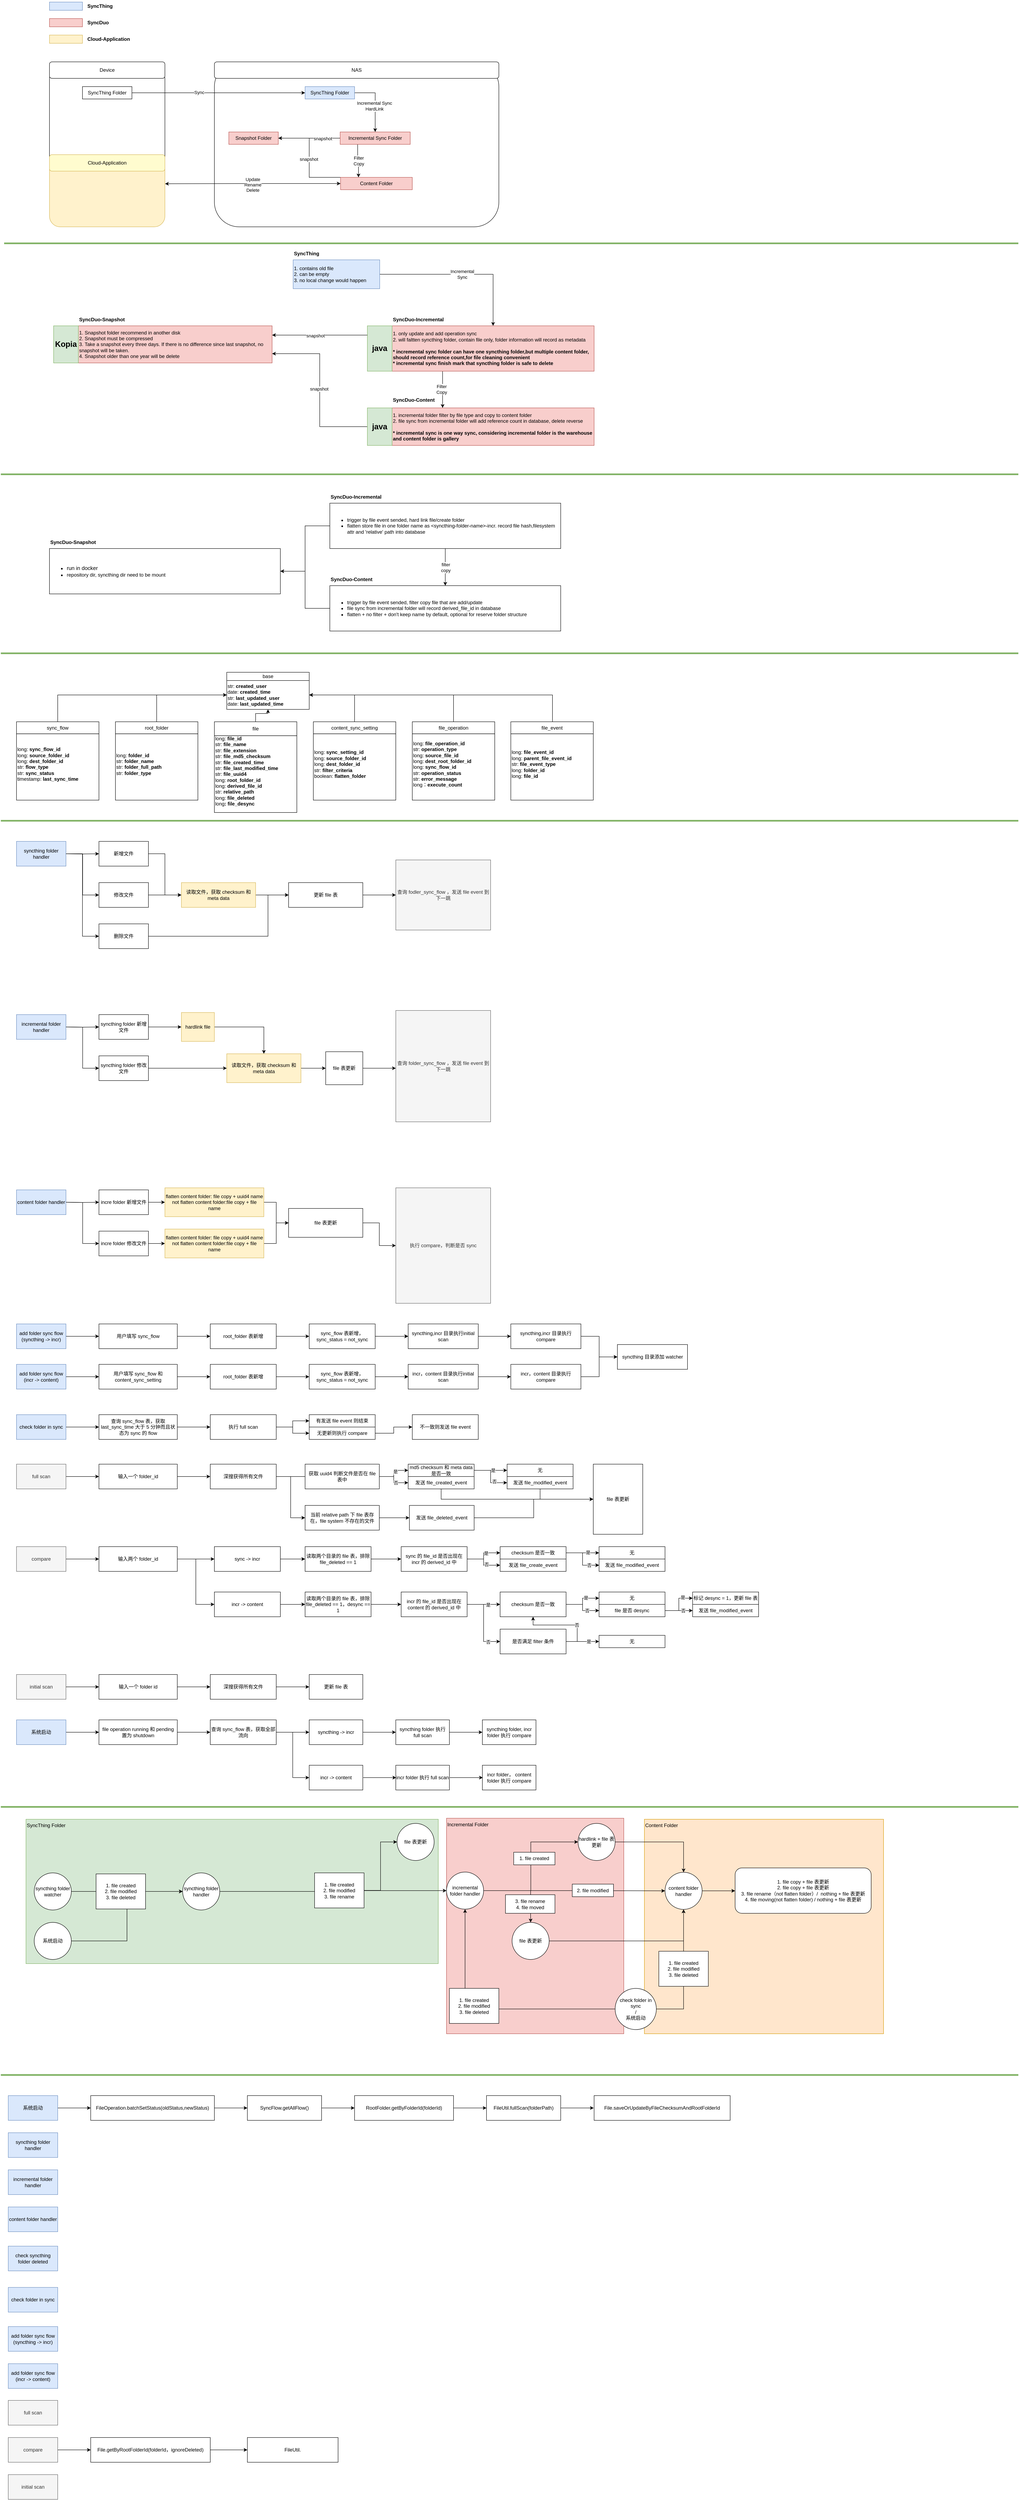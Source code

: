 <mxfile version="24.7.16">
  <diagram name="Page-1" id="c7558073-3199-34d8-9f00-42111426c3f3">
    <mxGraphModel dx="4264" dy="2308" grid="1" gridSize="10" guides="1" tooltips="1" connect="1" arrows="1" fold="1" page="1" pageScale="1" pageWidth="826" pageHeight="1169" background="none" math="0" shadow="0">
      <root>
        <mxCell id="0" />
        <mxCell id="1" parent="0" />
        <mxCell id="N8TZfUtTnZYkTw5RphFN-41" value="" style="rounded=0;whiteSpace=wrap;html=1;fillColor=#ffe6cc;strokeColor=#d79b00;" parent="1" vertex="1">
          <mxGeometry x="1563" y="4581" width="580" height="520" as="geometry" />
        </mxCell>
        <mxCell id="N8TZfUtTnZYkTw5RphFN-40" value="" style="rounded=0;whiteSpace=wrap;html=1;fillColor=#f8cecc;strokeColor=#b85450;" parent="1" vertex="1">
          <mxGeometry x="1083" y="4578.5" width="430" height="522.5" as="geometry" />
        </mxCell>
        <mxCell id="N8TZfUtTnZYkTw5RphFN-39" value="" style="rounded=0;whiteSpace=wrap;html=1;fillColor=#d5e8d4;strokeColor=#82b366;" parent="1" vertex="1">
          <mxGeometry x="63" y="4581" width="1000" height="350" as="geometry" />
        </mxCell>
        <mxCell id="FV4cB3aGJ8yGmwrdIlaF-99" value="" style="rounded=1;whiteSpace=wrap;html=1;" parent="1" vertex="1">
          <mxGeometry x="120" y="320" width="280" height="400" as="geometry" />
        </mxCell>
        <mxCell id="FV4cB3aGJ8yGmwrdIlaF-104" value="" style="rounded=1;whiteSpace=wrap;html=1;" parent="1" vertex="1">
          <mxGeometry x="520" y="320" width="690" height="400" as="geometry" />
        </mxCell>
        <mxCell id="FV4cB3aGJ8yGmwrdIlaF-96" value="Device" style="rounded=1;whiteSpace=wrap;html=1;" parent="1" vertex="1">
          <mxGeometry x="120" y="320" width="280" height="40" as="geometry" />
        </mxCell>
        <mxCell id="FV4cB3aGJ8yGmwrdIlaF-105" value="NAS" style="rounded=1;whiteSpace=wrap;html=1;" parent="1" vertex="1">
          <mxGeometry x="520" y="320" width="690" height="40" as="geometry" />
        </mxCell>
        <mxCell id="FV4cB3aGJ8yGmwrdIlaF-129" style="edgeStyle=orthogonalEdgeStyle;rounded=0;orthogonalLoop=1;jettySize=auto;html=1;exitX=1;exitY=0.5;exitDx=0;exitDy=0;" parent="1" source="p-s9N60HYd-SyPe_iOL1-13" target="FV4cB3aGJ8yGmwrdIlaF-127" edge="1">
          <mxGeometry relative="1" as="geometry">
            <Array as="points">
              <mxPoint x="910" y="395" />
            </Array>
            <mxPoint x="770" y="410" as="sourcePoint" />
          </mxGeometry>
        </mxCell>
        <mxCell id="FV4cB3aGJ8yGmwrdIlaF-133" value="Incremental Sync&lt;div&gt;HardLink&lt;/div&gt;" style="edgeLabel;html=1;align=center;verticalAlign=middle;resizable=0;points=[];" parent="FV4cB3aGJ8yGmwrdIlaF-129" vertex="1" connectable="0">
          <mxGeometry x="0.125" y="-2" relative="1" as="geometry">
            <mxPoint as="offset" />
          </mxGeometry>
        </mxCell>
        <mxCell id="FV4cB3aGJ8yGmwrdIlaF-144" value="" style="rounded=1;whiteSpace=wrap;html=1;fillColor=#fff2cc;strokeColor=#d6b656;" parent="1" vertex="1">
          <mxGeometry x="120" y="545" width="280" height="175" as="geometry" />
        </mxCell>
        <mxCell id="FV4cB3aGJ8yGmwrdIlaF-145" value="Cloud-Application" style="rounded=1;whiteSpace=wrap;html=1;fillColor=#FFFCCF;strokeColor=#d6b656;" parent="1" vertex="1">
          <mxGeometry x="120" y="545" width="280" height="40" as="geometry" />
        </mxCell>
        <mxCell id="FV4cB3aGJ8yGmwrdIlaF-147" style="edgeStyle=orthogonalEdgeStyle;rounded=0;orthogonalLoop=1;jettySize=auto;html=1;entryX=1.001;entryY=0.403;entryDx=0;entryDy=0;entryPerimeter=0;startArrow=classic;startFill=1;" parent="1" source="FV4cB3aGJ8yGmwrdIlaF-130" target="FV4cB3aGJ8yGmwrdIlaF-144" edge="1">
          <mxGeometry relative="1" as="geometry" />
        </mxCell>
        <mxCell id="FV4cB3aGJ8yGmwrdIlaF-152" value="Update&lt;div&gt;Rename&lt;/div&gt;&lt;div&gt;Delete&lt;/div&gt;" style="edgeLabel;html=1;align=center;verticalAlign=middle;resizable=0;points=[];" parent="FV4cB3aGJ8yGmwrdIlaF-147" vertex="1" connectable="0">
          <mxGeometry x="0.002" y="2" relative="1" as="geometry">
            <mxPoint as="offset" />
          </mxGeometry>
        </mxCell>
        <mxCell id="FV4cB3aGJ8yGmwrdIlaF-100" value="SyncThing Folder" style="text;html=1;align=center;verticalAlign=middle;whiteSpace=wrap;rounded=0;strokeColor=default;" parent="1" vertex="1">
          <mxGeometry x="200" y="380" width="120" height="30" as="geometry" />
        </mxCell>
        <mxCell id="FV4cB3aGJ8yGmwrdIlaF-108" style="edgeStyle=orthogonalEdgeStyle;rounded=0;orthogonalLoop=1;jettySize=auto;html=1;entryX=0;entryY=0.5;entryDx=0;entryDy=0;" parent="1" source="FV4cB3aGJ8yGmwrdIlaF-100" edge="1">
          <mxGeometry relative="1" as="geometry">
            <mxPoint x="740" y="395" as="targetPoint" />
          </mxGeometry>
        </mxCell>
        <mxCell id="FV4cB3aGJ8yGmwrdIlaF-121" value="Sync" style="edgeLabel;html=1;align=center;verticalAlign=middle;resizable=0;points=[];" parent="FV4cB3aGJ8yGmwrdIlaF-108" vertex="1" connectable="0">
          <mxGeometry x="-0.224" y="1" relative="1" as="geometry">
            <mxPoint as="offset" />
          </mxGeometry>
        </mxCell>
        <mxCell id="FV4cB3aGJ8yGmwrdIlaF-125" value="Snapshot Folder" style="text;html=1;align=center;verticalAlign=middle;whiteSpace=wrap;rounded=0;fillColor=#f8cecc;strokeColor=#b85450;" parent="1" vertex="1">
          <mxGeometry x="555" y="490" width="120" height="30" as="geometry" />
        </mxCell>
        <mxCell id="FV4cB3aGJ8yGmwrdIlaF-131" value="" style="edgeStyle=orthogonalEdgeStyle;rounded=0;orthogonalLoop=1;jettySize=auto;html=1;exitX=0.25;exitY=1;exitDx=0;exitDy=0;entryX=0.25;entryY=0;entryDx=0;entryDy=0;startArrow=none;startFill=0;" parent="1" source="FV4cB3aGJ8yGmwrdIlaF-127" target="FV4cB3aGJ8yGmwrdIlaF-130" edge="1">
          <mxGeometry relative="1" as="geometry">
            <Array as="points">
              <mxPoint x="868" y="560" />
              <mxPoint x="870" y="560" />
            </Array>
          </mxGeometry>
        </mxCell>
        <mxCell id="FV4cB3aGJ8yGmwrdIlaF-134" value="Filter&lt;div&gt;Copy&lt;/div&gt;" style="edgeLabel;html=1;align=center;verticalAlign=middle;resizable=0;points=[];" parent="FV4cB3aGJ8yGmwrdIlaF-131" vertex="1" connectable="0">
          <mxGeometry x="0.03" relative="1" as="geometry">
            <mxPoint as="offset" />
          </mxGeometry>
        </mxCell>
        <mxCell id="HABQAX602SkIrpShChZR-2" style="edgeStyle=orthogonalEdgeStyle;rounded=0;orthogonalLoop=1;jettySize=auto;html=1;entryX=1;entryY=0.5;entryDx=0;entryDy=0;" parent="1" source="FV4cB3aGJ8yGmwrdIlaF-127" target="FV4cB3aGJ8yGmwrdIlaF-125" edge="1">
          <mxGeometry relative="1" as="geometry" />
        </mxCell>
        <mxCell id="HABQAX602SkIrpShChZR-5" value="snapshot" style="edgeLabel;html=1;align=center;verticalAlign=middle;resizable=0;points=[];" parent="HABQAX602SkIrpShChZR-2" vertex="1" connectable="0">
          <mxGeometry x="-0.44" y="1" relative="1" as="geometry">
            <mxPoint as="offset" />
          </mxGeometry>
        </mxCell>
        <mxCell id="FV4cB3aGJ8yGmwrdIlaF-127" value="Incremental Sync Folder" style="text;html=1;align=center;verticalAlign=middle;whiteSpace=wrap;rounded=0;fillColor=#f8cecc;strokeColor=#b85450;" parent="1" vertex="1">
          <mxGeometry x="825" y="490" width="170" height="30" as="geometry" />
        </mxCell>
        <mxCell id="HABQAX602SkIrpShChZR-3" style="edgeStyle=orthogonalEdgeStyle;rounded=0;orthogonalLoop=1;jettySize=auto;html=1;entryX=1;entryY=0.5;entryDx=0;entryDy=0;exitX=0;exitY=0;exitDx=0;exitDy=0;" parent="1" source="FV4cB3aGJ8yGmwrdIlaF-130" target="FV4cB3aGJ8yGmwrdIlaF-125" edge="1">
          <mxGeometry relative="1" as="geometry">
            <Array as="points">
              <mxPoint x="750" y="600" />
              <mxPoint x="750" y="505" />
            </Array>
          </mxGeometry>
        </mxCell>
        <mxCell id="HABQAX602SkIrpShChZR-4" value="snapshot" style="edgeLabel;html=1;align=center;verticalAlign=middle;resizable=0;points=[];" parent="HABQAX602SkIrpShChZR-3" vertex="1" connectable="0">
          <mxGeometry x="-0.019" y="1" relative="1" as="geometry">
            <mxPoint as="offset" />
          </mxGeometry>
        </mxCell>
        <mxCell id="FV4cB3aGJ8yGmwrdIlaF-130" value="Content Folder" style="text;html=1;align=center;verticalAlign=middle;whiteSpace=wrap;rounded=0;fillColor=#f8cecc;strokeColor=#b85450;" parent="1" vertex="1">
          <mxGeometry x="826" y="600" width="174" height="30" as="geometry" />
        </mxCell>
        <mxCell id="p-s9N60HYd-SyPe_iOL1-1" value="" style="rounded=0;whiteSpace=wrap;html=1;fillColor=#dae8fc;strokeColor=#6c8ebf;" parent="1" vertex="1">
          <mxGeometry x="120" y="175" width="80" height="20" as="geometry" />
        </mxCell>
        <mxCell id="p-s9N60HYd-SyPe_iOL1-2" value="SyncThing" style="text;html=1;align=left;verticalAlign=middle;whiteSpace=wrap;rounded=0;fontStyle=1" parent="1" vertex="1">
          <mxGeometry x="210" y="170" width="60" height="30" as="geometry" />
        </mxCell>
        <mxCell id="p-s9N60HYd-SyPe_iOL1-3" value="" style="rounded=0;whiteSpace=wrap;html=1;fillColor=#f8cecc;strokeColor=#b85450;" parent="1" vertex="1">
          <mxGeometry x="120" y="215" width="80" height="20" as="geometry" />
        </mxCell>
        <mxCell id="p-s9N60HYd-SyPe_iOL1-4" value="SyncDuo" style="text;html=1;align=left;verticalAlign=middle;whiteSpace=wrap;rounded=0;fontStyle=1" parent="1" vertex="1">
          <mxGeometry x="210" y="210" width="60" height="30" as="geometry" />
        </mxCell>
        <mxCell id="p-s9N60HYd-SyPe_iOL1-5" value="" style="rounded=0;whiteSpace=wrap;html=1;fillColor=#fff2cc;strokeColor=#d6b656;" parent="1" vertex="1">
          <mxGeometry x="120" y="255" width="80" height="20" as="geometry" />
        </mxCell>
        <mxCell id="p-s9N60HYd-SyPe_iOL1-6" value="Cloud-Application" style="text;html=1;align=left;verticalAlign=middle;whiteSpace=wrap;rounded=0;fontStyle=1" parent="1" vertex="1">
          <mxGeometry x="210" y="250" width="130" height="30" as="geometry" />
        </mxCell>
        <mxCell id="p-s9N60HYd-SyPe_iOL1-13" value="SyncThing Folder" style="text;html=1;align=center;verticalAlign=middle;whiteSpace=wrap;rounded=0;fillColor=#dae8fc;strokeColor=#6c8ebf;" parent="1" vertex="1">
          <mxGeometry x="740" y="380" width="120" height="30" as="geometry" />
        </mxCell>
        <mxCell id="p-s9N60HYd-SyPe_iOL1-9" value="1. Snapshot folder recommend in another disk&lt;div&gt;2. Snapshot must be compressed&lt;/div&gt;&lt;div&gt;3.&amp;nbsp;Take a snapshot every three days. If there is no difference since last snapshot, no snapshot will be taken.&lt;/div&gt;&lt;div&gt;4. Snapshot older than one year will be delete&lt;/div&gt;" style="text;html=1;align=left;verticalAlign=middle;whiteSpace=wrap;rounded=0;fillColor=#f8cecc;strokeColor=#b85450;" parent="1" vertex="1">
          <mxGeometry x="190" y="960" width="470" height="90" as="geometry" />
        </mxCell>
        <mxCell id="p-s9N60HYd-SyPe_iOL1-12" value="SyncDuo-Snapshot" style="text;html=1;align=left;verticalAlign=middle;whiteSpace=wrap;rounded=0;fontStyle=1" parent="1" vertex="1">
          <mxGeometry x="190" y="930" width="165" height="30" as="geometry" />
        </mxCell>
        <mxCell id="oRY6-fE0OnWp-fExXrlh-18" style="edgeStyle=orthogonalEdgeStyle;rounded=0;orthogonalLoop=1;jettySize=auto;html=1;entryX=0.25;entryY=0;entryDx=0;entryDy=0;exitX=0.25;exitY=1;exitDx=0;exitDy=0;" parent="1" source="p-s9N60HYd-SyPe_iOL1-18" target="RCgKCgoef3klD9U7Rnbw-1" edge="1">
          <mxGeometry relative="1" as="geometry">
            <Array as="points">
              <mxPoint x="1074" y="1100" />
              <mxPoint x="1074" y="1100" />
            </Array>
          </mxGeometry>
        </mxCell>
        <mxCell id="oRY6-fE0OnWp-fExXrlh-23" value="Filter&lt;div&gt;Copy&lt;/div&gt;" style="edgeLabel;html=1;align=center;verticalAlign=middle;resizable=0;points=[];" parent="oRY6-fE0OnWp-fExXrlh-18" vertex="1" connectable="0">
          <mxGeometry x="-0.013" y="-3" relative="1" as="geometry">
            <mxPoint as="offset" />
          </mxGeometry>
        </mxCell>
        <mxCell id="p-s9N60HYd-SyPe_iOL1-18" value="1. only update and add operation sync&lt;div&gt;2. will faltten syncthing folder, contain file only, folder information will record as metadata&lt;/div&gt;&lt;div&gt;&lt;div&gt;&lt;br&gt;&lt;div&gt;&lt;b&gt;* incremental sync folder can have one syncthing folder,but multiple content folder, should record&amp;nbsp;reference count,for file cleaning convenient&lt;/b&gt;&lt;/div&gt;&lt;div&gt;&lt;b&gt;*&amp;nbsp;&lt;span style=&quot;background-color: initial;&quot;&gt;incremental sync finish mark that syncthing folder is safe to delete&lt;/span&gt;&lt;/b&gt;&lt;/div&gt;&lt;/div&gt;&lt;/div&gt;" style="text;html=1;align=left;verticalAlign=middle;whiteSpace=wrap;rounded=0;fillColor=#f8cecc;strokeColor=#b85450;" parent="1" vertex="1">
          <mxGeometry x="951" y="960" width="490" height="110" as="geometry" />
        </mxCell>
        <mxCell id="p-s9N60HYd-SyPe_iOL1-19" value="SyncDuo-Incremental" style="text;html=1;align=left;verticalAlign=middle;whiteSpace=wrap;rounded=0;fontStyle=1" parent="1" vertex="1">
          <mxGeometry x="951" y="930" width="165" height="30" as="geometry" />
        </mxCell>
        <mxCell id="oRY6-fE0OnWp-fExXrlh-17" value="Incremental&lt;div&gt;Sync&lt;/div&gt;" style="edgeStyle=orthogonalEdgeStyle;rounded=0;orthogonalLoop=1;jettySize=auto;html=1;" parent="1" source="p-s9N60HYd-SyPe_iOL1-8" target="p-s9N60HYd-SyPe_iOL1-18" edge="1">
          <mxGeometry relative="1" as="geometry">
            <mxPoint as="offset" />
          </mxGeometry>
        </mxCell>
        <mxCell id="RCgKCgoef3klD9U7Rnbw-1" value="1. incremental folder filter by file type and copy to content folder&lt;div&gt;2. file sync from incremental folder will add reference count in database, delete reverse&lt;br&gt;&lt;div&gt;&lt;br&gt;&lt;/div&gt;&lt;div&gt;&lt;b&gt;* incremental sync is one way sync, considering incremental folder is the warehouse and content folder is gallery&lt;/b&gt;&lt;/div&gt;&lt;/div&gt;" style="text;html=1;align=left;verticalAlign=middle;whiteSpace=wrap;rounded=0;fillColor=#f8cecc;strokeColor=#b85450;" parent="1" vertex="1">
          <mxGeometry x="951" y="1159" width="490" height="91" as="geometry" />
        </mxCell>
        <mxCell id="RCgKCgoef3klD9U7Rnbw-2" value="SyncDuo-Content" style="text;html=1;align=left;verticalAlign=middle;whiteSpace=wrap;rounded=0;fontStyle=1" parent="1" vertex="1">
          <mxGeometry x="950.999" y="1120" width="172.021" height="39" as="geometry" />
        </mxCell>
        <mxCell id="p-s9N60HYd-SyPe_iOL1-8" value="1. contains old file&lt;div&gt;2. can be empty&lt;/div&gt;&lt;div&gt;3. no local change would happen&lt;/div&gt;" style="text;html=1;align=left;verticalAlign=middle;whiteSpace=wrap;rounded=0;fillColor=#dae8fc;strokeColor=#6c8ebf;" parent="1" vertex="1">
          <mxGeometry x="711" y="800" width="210" height="70" as="geometry" />
        </mxCell>
        <mxCell id="p-s9N60HYd-SyPe_iOL1-11" value="SyncThing" style="text;html=1;align=left;verticalAlign=middle;whiteSpace=wrap;rounded=0;fontStyle=1" parent="1" vertex="1">
          <mxGeometry x="711" y="770" width="60" height="30" as="geometry" />
        </mxCell>
        <mxCell id="oRY6-fE0OnWp-fExXrlh-24" value="Kopia" style="text;html=1;align=center;verticalAlign=middle;whiteSpace=wrap;rounded=0;fillColor=#d5e8d4;strokeColor=#82b366;fontStyle=1;fontSize=19;" parent="1" vertex="1">
          <mxGeometry x="130" y="960" width="60" height="90" as="geometry" />
        </mxCell>
        <mxCell id="oRY6-fE0OnWp-fExXrlh-25" value="java" style="text;html=1;align=center;verticalAlign=middle;whiteSpace=wrap;rounded=0;fillColor=#d5e8d4;strokeColor=#82b366;fontStyle=1;fontSize=19;" parent="1" vertex="1">
          <mxGeometry x="891" y="960" width="60" height="110" as="geometry" />
        </mxCell>
        <mxCell id="HABQAX602SkIrpShChZR-8" style="edgeStyle=orthogonalEdgeStyle;rounded=0;orthogonalLoop=1;jettySize=auto;html=1;entryX=1;entryY=0.75;entryDx=0;entryDy=0;" parent="1" source="oRY6-fE0OnWp-fExXrlh-26" target="p-s9N60HYd-SyPe_iOL1-9" edge="1">
          <mxGeometry relative="1" as="geometry" />
        </mxCell>
        <mxCell id="HABQAX602SkIrpShChZR-10" value="snapshot" style="edgeLabel;html=1;align=center;verticalAlign=middle;resizable=0;points=[];" parent="HABQAX602SkIrpShChZR-8" vertex="1" connectable="0">
          <mxGeometry x="0.014" y="2" relative="1" as="geometry">
            <mxPoint as="offset" />
          </mxGeometry>
        </mxCell>
        <mxCell id="oRY6-fE0OnWp-fExXrlh-26" value="java" style="text;html=1;align=center;verticalAlign=middle;whiteSpace=wrap;rounded=0;fillColor=#d5e8d4;strokeColor=#82b366;fontStyle=1;fontSize=19;" parent="1" vertex="1">
          <mxGeometry x="891" y="1159" width="60" height="91" as="geometry" />
        </mxCell>
        <mxCell id="_8dwR4073q-e48-UyYh1-1" value="&lt;ul&gt;&lt;li&gt;&lt;span style=&quot;font-size: 13px;&quot;&gt;run in docker&lt;/span&gt;&lt;/li&gt;&lt;li&gt;&lt;span style=&quot;font-size: 13px;&quot;&gt;&lt;span style=&quot;font-size: 12px;&quot;&gt;repository dir, syncthing dir need to be mount&lt;/span&gt;&lt;/span&gt;&lt;/li&gt;&lt;/ul&gt;" style="rounded=0;whiteSpace=wrap;html=1;align=left;" parent="1" vertex="1">
          <mxGeometry x="120" y="1500" width="560" height="110" as="geometry" />
        </mxCell>
        <mxCell id="ec7xJqQuYl15cwVy1hZ_-2" value="" style="endArrow=none;html=1;rounded=0;fontStyle=0;strokeWidth=4;fillColor=#d5e8d4;strokeColor=#82b366;" parent="1" edge="1">
          <mxGeometry width="50" height="50" relative="1" as="geometry">
            <mxPoint x="10" y="760" as="sourcePoint" />
            <mxPoint x="2470" y="760" as="targetPoint" />
          </mxGeometry>
        </mxCell>
        <mxCell id="ec7xJqQuYl15cwVy1hZ_-3" value="" style="endArrow=none;html=1;rounded=0;fontStyle=0;strokeWidth=4;fillColor=#d5e8d4;strokeColor=#82b366;" parent="1" edge="1">
          <mxGeometry width="50" height="50" relative="1" as="geometry">
            <mxPoint x="2" y="1320" as="sourcePoint" />
            <mxPoint x="2470" y="1320" as="targetPoint" />
          </mxGeometry>
        </mxCell>
        <mxCell id="ec7xJqQuYl15cwVy1hZ_-4" value="SyncDuo-Snapshot" style="text;html=1;align=left;verticalAlign=middle;whiteSpace=wrap;rounded=0;fontStyle=1" parent="1" vertex="1">
          <mxGeometry x="120" y="1470" width="165" height="30" as="geometry" />
        </mxCell>
        <mxCell id="ECWo1m8Fi9RXr4LYJiaZ-4" style="edgeStyle=orthogonalEdgeStyle;rounded=0;orthogonalLoop=1;jettySize=auto;html=1;entryX=1;entryY=0.5;entryDx=0;entryDy=0;" parent="1" source="ec7xJqQuYl15cwVy1hZ_-6" target="_8dwR4073q-e48-UyYh1-1" edge="1">
          <mxGeometry relative="1" as="geometry" />
        </mxCell>
        <mxCell id="wrEZppvQPQj9igWy5DTG-1" style="edgeStyle=orthogonalEdgeStyle;rounded=0;orthogonalLoop=1;jettySize=auto;html=1;exitX=0.5;exitY=1;exitDx=0;exitDy=0;entryX=0.5;entryY=0;entryDx=0;entryDy=0;" parent="1" source="ec7xJqQuYl15cwVy1hZ_-6" target="ec7xJqQuYl15cwVy1hZ_-8" edge="1">
          <mxGeometry relative="1" as="geometry" />
        </mxCell>
        <mxCell id="wrEZppvQPQj9igWy5DTG-2" value="filter&lt;div&gt;copy&lt;/div&gt;" style="edgeLabel;html=1;align=center;verticalAlign=middle;resizable=0;points=[];" parent="wrEZppvQPQj9igWy5DTG-1" vertex="1" connectable="0">
          <mxGeometry x="0.013" y="1" relative="1" as="geometry">
            <mxPoint as="offset" />
          </mxGeometry>
        </mxCell>
        <mxCell id="ec7xJqQuYl15cwVy1hZ_-6" value="&lt;ul&gt;&lt;li&gt;trigger by file event sended, hard link file/create folder&lt;/li&gt;&lt;li&gt;flatten store file in one folder name as &amp;lt;syncthing-folder-name&amp;gt;-incr. record file hash,filesystem attr and &#39;relative&#39; path into database&lt;/li&gt;&lt;/ul&gt;" style="rounded=0;whiteSpace=wrap;html=1;align=left;" parent="1" vertex="1">
          <mxGeometry x="800" y="1390" width="560" height="110" as="geometry" />
        </mxCell>
        <mxCell id="ec7xJqQuYl15cwVy1hZ_-7" value="SyncDuo-Incremental" style="text;html=1;align=left;verticalAlign=middle;whiteSpace=wrap;rounded=0;fontStyle=1" parent="1" vertex="1">
          <mxGeometry x="800" y="1360" width="165" height="30" as="geometry" />
        </mxCell>
        <mxCell id="ECWo1m8Fi9RXr4LYJiaZ-5" style="edgeStyle=orthogonalEdgeStyle;rounded=0;orthogonalLoop=1;jettySize=auto;html=1;entryX=1;entryY=0.5;entryDx=0;entryDy=0;" parent="1" source="ec7xJqQuYl15cwVy1hZ_-8" target="_8dwR4073q-e48-UyYh1-1" edge="1">
          <mxGeometry relative="1" as="geometry" />
        </mxCell>
        <mxCell id="ec7xJqQuYl15cwVy1hZ_-8" value="&lt;ul&gt;&lt;li&gt;trigger by file event sended, filter copy file that are add/update&lt;/li&gt;&lt;li&gt;file sync from incremental folder will record derived_file_id in database&lt;br&gt;&lt;/li&gt;&lt;li&gt;flatten + no filter + don&#39;t keep name by default, optional for reserve folder structure&lt;/li&gt;&lt;/ul&gt;" style="rounded=0;whiteSpace=wrap;html=1;align=left;" parent="1" vertex="1">
          <mxGeometry x="800" y="1590" width="560" height="110" as="geometry" />
        </mxCell>
        <mxCell id="ec7xJqQuYl15cwVy1hZ_-9" value="SyncDuo-Content" style="text;html=1;align=left;verticalAlign=middle;whiteSpace=wrap;rounded=0;fontStyle=1" parent="1" vertex="1">
          <mxGeometry x="800" y="1560" width="165" height="30" as="geometry" />
        </mxCell>
        <mxCell id="HABQAX602SkIrpShChZR-12" style="edgeStyle=orthogonalEdgeStyle;rounded=0;orthogonalLoop=1;jettySize=auto;html=1;entryX=1;entryY=0.25;entryDx=0;entryDy=0;" parent="1" source="oRY6-fE0OnWp-fExXrlh-25" target="p-s9N60HYd-SyPe_iOL1-9" edge="1">
          <mxGeometry relative="1" as="geometry">
            <Array as="points">
              <mxPoint x="776" y="983" />
            </Array>
          </mxGeometry>
        </mxCell>
        <mxCell id="HABQAX602SkIrpShChZR-13" value="snapshot" style="edgeLabel;html=1;align=center;verticalAlign=middle;resizable=0;points=[];" parent="HABQAX602SkIrpShChZR-12" vertex="1" connectable="0">
          <mxGeometry x="0.089" y="1" relative="1" as="geometry">
            <mxPoint as="offset" />
          </mxGeometry>
        </mxCell>
        <mxCell id="Pt8NlPGo18cKOHMlV979-3" value="" style="endArrow=none;html=1;rounded=0;fontStyle=0;strokeWidth=4;fillColor=#d5e8d4;strokeColor=#82b366;" parent="1" edge="1">
          <mxGeometry width="50" height="50" relative="1" as="geometry">
            <mxPoint x="2" y="1754" as="sourcePoint" />
            <mxPoint x="2470" y="1754" as="targetPoint" />
          </mxGeometry>
        </mxCell>
        <mxCell id="IIC6WvYA1fez5i_vmn7t-14" value="" style="group" parent="1" vertex="1" connectable="0">
          <mxGeometry x="550" y="1800" width="200" height="90" as="geometry" />
        </mxCell>
        <mxCell id="IIC6WvYA1fez5i_vmn7t-12" value="base" style="rounded=0;whiteSpace=wrap;html=1;" parent="IIC6WvYA1fez5i_vmn7t-14" vertex="1">
          <mxGeometry width="200" height="20" as="geometry" />
        </mxCell>
        <mxCell id="IIC6WvYA1fez5i_vmn7t-13" value="str: &lt;b&gt;created_user&lt;/b&gt;&lt;div&gt;date: &lt;b&gt;created_time&lt;/b&gt;&lt;/div&gt;&lt;div&gt;str: &lt;b&gt;last_updated_user&lt;/b&gt;&lt;/div&gt;&lt;div&gt;date: &lt;b&gt;last_updated_time&lt;/b&gt;&lt;/div&gt;" style="rounded=0;whiteSpace=wrap;html=1;align=left;" parent="IIC6WvYA1fez5i_vmn7t-14" vertex="1">
          <mxGeometry y="20" width="200" height="70" as="geometry" />
        </mxCell>
        <mxCell id="IIC6WvYA1fez5i_vmn7t-15" value="" style="group" parent="1" vertex="1" connectable="0">
          <mxGeometry x="280" y="1920" width="200" height="190" as="geometry" />
        </mxCell>
        <mxCell id="IIC6WvYA1fez5i_vmn7t-16" value="root_folder" style="rounded=0;whiteSpace=wrap;html=1;" parent="IIC6WvYA1fez5i_vmn7t-15" vertex="1">
          <mxGeometry width="200" height="29.231" as="geometry" />
        </mxCell>
        <mxCell id="IIC6WvYA1fez5i_vmn7t-17" value="&lt;div&gt;long: &lt;b&gt;folder_id&lt;/b&gt;&lt;/div&gt;&lt;div&gt;str: &lt;b&gt;folder_name&lt;/b&gt;&lt;/div&gt;&lt;div&gt;str: &lt;b&gt;folder_full_path&lt;/b&gt;&lt;/div&gt;&lt;div&gt;str:&lt;b&gt; folder_type&lt;/b&gt;&lt;/div&gt;&lt;div&gt;&lt;b&gt;&lt;br&gt;&lt;/b&gt;&lt;/div&gt;" style="rounded=0;whiteSpace=wrap;html=1;align=left;" parent="IIC6WvYA1fez5i_vmn7t-15" vertex="1">
          <mxGeometry y="29.231" width="200" height="160.769" as="geometry" />
        </mxCell>
        <mxCell id="IIC6WvYA1fez5i_vmn7t-18" style="edgeStyle=orthogonalEdgeStyle;rounded=0;orthogonalLoop=1;jettySize=auto;html=1;entryX=0;entryY=0.5;entryDx=0;entryDy=0;" parent="1" source="IIC6WvYA1fez5i_vmn7t-16" target="IIC6WvYA1fez5i_vmn7t-13" edge="1">
          <mxGeometry relative="1" as="geometry">
            <Array as="points">
              <mxPoint x="380" y="1855" />
            </Array>
          </mxGeometry>
        </mxCell>
        <mxCell id="IIC6WvYA1fez5i_vmn7t-34" value="" style="group" parent="1" vertex="1" connectable="0">
          <mxGeometry x="1000" y="1920" width="200" height="190" as="geometry" />
        </mxCell>
        <mxCell id="IIC6WvYA1fez5i_vmn7t-35" value="file_operation" style="rounded=0;whiteSpace=wrap;html=1;" parent="IIC6WvYA1fez5i_vmn7t-34" vertex="1">
          <mxGeometry width="200" height="29.231" as="geometry" />
        </mxCell>
        <mxCell id="IIC6WvYA1fez5i_vmn7t-36" value="&lt;div&gt;long: &lt;b&gt;file_operation_id&lt;/b&gt;&lt;/div&gt;&lt;div&gt;str: &lt;b&gt;operation_type&lt;/b&gt;&lt;/div&gt;&lt;div&gt;long: &lt;b&gt;source_file_id&lt;/b&gt;&lt;/div&gt;&lt;div&gt;long:&lt;b&gt; dest_root_folder_id&lt;/b&gt;&lt;/div&gt;&lt;div&gt;long:&lt;b&gt;&amp;nbsp;sync_flow_id&lt;/b&gt;&lt;/div&gt;&lt;div&gt;str:&lt;b&gt; operation_status&lt;/b&gt;&lt;/div&gt;&lt;div&gt;str:&lt;b&gt;&amp;nbsp;error_message&lt;/b&gt;&lt;/div&gt;&lt;div&gt;long：&lt;b&gt;execute_count&lt;/b&gt;&lt;/div&gt;&lt;div&gt;&lt;b&gt;&lt;br&gt;&lt;/b&gt;&lt;/div&gt;" style="rounded=0;whiteSpace=wrap;html=1;align=left;" parent="IIC6WvYA1fez5i_vmn7t-34" vertex="1">
          <mxGeometry y="29.231" width="200" height="160.769" as="geometry" />
        </mxCell>
        <mxCell id="IIC6WvYA1fez5i_vmn7t-47" style="edgeStyle=orthogonalEdgeStyle;rounded=0;orthogonalLoop=1;jettySize=auto;html=1;entryX=1;entryY=0.5;entryDx=0;entryDy=0;" parent="1" target="IIC6WvYA1fez5i_vmn7t-13" edge="1">
          <mxGeometry relative="1" as="geometry">
            <Array as="points">
              <mxPoint x="1100" y="1920" />
              <mxPoint x="1100" y="1855" />
            </Array>
            <mxPoint x="1150" y="1920" as="sourcePoint" />
          </mxGeometry>
        </mxCell>
        <mxCell id="IIC6WvYA1fez5i_vmn7t-51" value="" style="endArrow=none;html=1;rounded=0;fontStyle=0;strokeWidth=4;fillColor=#d5e8d4;strokeColor=#82b366;" parent="1" edge="1">
          <mxGeometry width="50" height="50" relative="1" as="geometry">
            <mxPoint x="2" y="2160" as="sourcePoint" />
            <mxPoint x="2470" y="2160" as="targetPoint" />
          </mxGeometry>
        </mxCell>
        <mxCell id="IcKSqmq6yABAYZnoPidn-6" value="" style="group" parent="1" vertex="1" connectable="0">
          <mxGeometry x="40" y="1920" width="200" height="190" as="geometry" />
        </mxCell>
        <mxCell id="IcKSqmq6yABAYZnoPidn-7" value="sync_flow" style="rounded=0;whiteSpace=wrap;html=1;" parent="IcKSqmq6yABAYZnoPidn-6" vertex="1">
          <mxGeometry width="200" height="29.231" as="geometry" />
        </mxCell>
        <mxCell id="IcKSqmq6yABAYZnoPidn-8" value="&lt;div&gt;long: &lt;b&gt;sync_flow_id&lt;/b&gt;&lt;/div&gt;&lt;div&gt;long: &lt;b&gt;source_folder_id&lt;/b&gt;&lt;/div&gt;&lt;div&gt;long: &lt;b&gt;dest_folder_id&lt;/b&gt;&lt;/div&gt;&lt;div&gt;str:&lt;b&gt; flow_type&lt;/b&gt;&lt;/div&gt;&lt;div&gt;str:&lt;b&gt; sync_status&lt;/b&gt;&lt;/div&gt;&lt;div&gt;&lt;div&gt;timestamp:&lt;b&gt;&amp;nbsp;last_sync_time&lt;/b&gt;&lt;/div&gt;&lt;/div&gt;&lt;div&gt;&lt;b&gt;&lt;br&gt;&lt;/b&gt;&lt;/div&gt;" style="rounded=0;whiteSpace=wrap;html=1;align=left;" parent="IcKSqmq6yABAYZnoPidn-6" vertex="1">
          <mxGeometry y="29.231" width="200" height="160.769" as="geometry" />
        </mxCell>
        <mxCell id="IcKSqmq6yABAYZnoPidn-9" style="edgeStyle=orthogonalEdgeStyle;rounded=0;orthogonalLoop=1;jettySize=auto;html=1;entryX=0;entryY=0.5;entryDx=0;entryDy=0;" parent="1" source="IcKSqmq6yABAYZnoPidn-7" target="IIC6WvYA1fez5i_vmn7t-13" edge="1">
          <mxGeometry relative="1" as="geometry">
            <Array as="points">
              <mxPoint x="140" y="1855" />
            </Array>
          </mxGeometry>
        </mxCell>
        <mxCell id="aN30_3U5B30aKfKLvlwn-2" style="edgeStyle=orthogonalEdgeStyle;rounded=0;orthogonalLoop=1;jettySize=auto;html=1;entryX=0;entryY=0.5;entryDx=0;entryDy=0;" parent="1" source="wrEZppvQPQj9igWy5DTG-16" target="aN30_3U5B30aKfKLvlwn-1" edge="1">
          <mxGeometry relative="1" as="geometry" />
        </mxCell>
        <mxCell id="wrEZppvQPQj9igWy5DTG-16" value="syncthing folder handler" style="rounded=0;whiteSpace=wrap;html=1;fillColor=#dae8fc;strokeColor=#6c8ebf;" parent="1" vertex="1">
          <mxGeometry x="40" y="2210" width="120" height="60" as="geometry" />
        </mxCell>
        <mxCell id="wrEZppvQPQj9igWy5DTG-20" value="" style="edgeStyle=orthogonalEdgeStyle;rounded=0;orthogonalLoop=1;jettySize=auto;html=1;" parent="1" target="wrEZppvQPQj9igWy5DTG-19" edge="1">
          <mxGeometry relative="1" as="geometry">
            <mxPoint x="160" y="2240" as="sourcePoint" />
          </mxGeometry>
        </mxCell>
        <mxCell id="2OahrU1iOWOdpbc31MzJ-2" style="edgeStyle=orthogonalEdgeStyle;rounded=0;orthogonalLoop=1;jettySize=auto;html=1;entryX=0;entryY=0.5;entryDx=0;entryDy=0;" parent="1" target="wrEZppvQPQj9igWy5DTG-64" edge="1">
          <mxGeometry relative="1" as="geometry">
            <mxPoint x="160" y="2240" as="sourcePoint" />
          </mxGeometry>
        </mxCell>
        <mxCell id="a6IGXpcCbCOWXj8QhYQD-26" style="edgeStyle=orthogonalEdgeStyle;rounded=0;orthogonalLoop=1;jettySize=auto;html=1;entryX=0;entryY=0.5;entryDx=0;entryDy=0;" parent="1" source="wrEZppvQPQj9igWy5DTG-19" target="v4gMrZOpVzTQrCrVvwzV-37" edge="1">
          <mxGeometry relative="1" as="geometry" />
        </mxCell>
        <mxCell id="wrEZppvQPQj9igWy5DTG-19" value="新增文件" style="rounded=0;whiteSpace=wrap;html=1;" parent="1" vertex="1">
          <mxGeometry x="240" y="2210" width="120" height="60" as="geometry" />
        </mxCell>
        <mxCell id="v4gMrZOpVzTQrCrVvwzV-39" style="edgeStyle=orthogonalEdgeStyle;rounded=0;orthogonalLoop=1;jettySize=auto;html=1;" parent="1" source="wrEZppvQPQj9igWy5DTG-64" target="v4gMrZOpVzTQrCrVvwzV-37" edge="1">
          <mxGeometry relative="1" as="geometry" />
        </mxCell>
        <mxCell id="wrEZppvQPQj9igWy5DTG-64" value="修改文件" style="rounded=0;whiteSpace=wrap;html=1;" parent="1" vertex="1">
          <mxGeometry x="240" y="2310" width="120" height="60" as="geometry" />
        </mxCell>
        <mxCell id="2OahrU1iOWOdpbc31MzJ-1" style="edgeStyle=orthogonalEdgeStyle;rounded=0;orthogonalLoop=1;jettySize=auto;html=1;exitX=0.5;exitY=0;exitDx=0;exitDy=0;entryX=1;entryY=0.5;entryDx=0;entryDy=0;" parent="1" source="IIC6WvYA1fez5i_vmn7t-27" target="IIC6WvYA1fez5i_vmn7t-13" edge="1">
          <mxGeometry relative="1" as="geometry" />
        </mxCell>
        <mxCell id="IIC6WvYA1fez5i_vmn7t-26" value="" style="group;strokeColor=default;" parent="1" vertex="1" connectable="0">
          <mxGeometry x="760" y="1920" width="200" height="190" as="geometry" />
        </mxCell>
        <mxCell id="IIC6WvYA1fez5i_vmn7t-27" value="content_sync_setting" style="rounded=0;whiteSpace=wrap;html=1;" parent="IIC6WvYA1fez5i_vmn7t-26" vertex="1">
          <mxGeometry width="200" height="29.231" as="geometry" />
        </mxCell>
        <mxCell id="IIC6WvYA1fez5i_vmn7t-28" value="&lt;div&gt;long: &lt;b&gt;sync_setting_id&lt;/b&gt;&lt;/div&gt;&lt;div&gt;long: &lt;b&gt;source_folder_id&lt;/b&gt;&lt;/div&gt;&lt;div&gt;long: &lt;b&gt;dest_folder_id&lt;/b&gt;&lt;/div&gt;&lt;div&gt;str:&lt;b&gt;&amp;nbsp;filter_&lt;/b&gt;&lt;span style=&quot;background-color: initial;&quot;&gt;&lt;b&gt;criteria&lt;/b&gt;&lt;/span&gt;&lt;/div&gt;&lt;div&gt;&lt;span style=&quot;background-color: initial;&quot;&gt;boolean:&lt;b&gt; flatten_folder&lt;/b&gt;&lt;/span&gt;&lt;/div&gt;&lt;div&gt;&lt;b&gt;&lt;br&gt;&lt;/b&gt;&lt;/div&gt;" style="rounded=0;whiteSpace=wrap;html=1;align=left;" parent="IIC6WvYA1fez5i_vmn7t-26" vertex="1">
          <mxGeometry y="29.231" width="200" height="160.769" as="geometry" />
        </mxCell>
        <mxCell id="2OahrU1iOWOdpbc31MzJ-9" value="" style="group" parent="1" vertex="1" connectable="0">
          <mxGeometry x="520" y="1920" width="200" height="220" as="geometry" />
        </mxCell>
        <mxCell id="2OahrU1iOWOdpbc31MzJ-10" value="file" style="rounded=0;whiteSpace=wrap;html=1;" parent="2OahrU1iOWOdpbc31MzJ-9" vertex="1">
          <mxGeometry width="200" height="33.846" as="geometry" />
        </mxCell>
        <mxCell id="2OahrU1iOWOdpbc31MzJ-11" value="&lt;div&gt;long: &lt;b&gt;file_id&lt;/b&gt;&lt;/div&gt;&lt;div&gt;str: &lt;b&gt;file_name&lt;/b&gt;&lt;/div&gt;&lt;div&gt;str:&lt;b&gt; file_extension&lt;/b&gt;&lt;/div&gt;&lt;div&gt;str: &lt;b&gt;file_md5_checksum&lt;/b&gt;&lt;/div&gt;&lt;div&gt;str:&lt;b&gt; file_created_time&lt;/b&gt;&lt;/div&gt;&lt;div&gt;str: &lt;b&gt;file_last_modified_time&lt;/b&gt;&lt;/div&gt;&lt;div&gt;str:&amp;nbsp;&lt;b&gt;file_uuid4&lt;/b&gt;&lt;/div&gt;&lt;div&gt;long:&lt;b&gt; root_folder_id&lt;/b&gt;&lt;/div&gt;&lt;div&gt;long:&lt;b&gt;&amp;nbsp;derived_file_id&lt;/b&gt;&lt;b&gt;&lt;br&gt;&lt;/b&gt;&lt;/div&gt;&lt;div&gt;str: &lt;b&gt;relative_path&lt;/b&gt;&lt;/div&gt;&lt;div&gt;long:&lt;b&gt; file_deleted&lt;/b&gt;&lt;/div&gt;&lt;div&gt;long&lt;b&gt;: file_d&lt;/b&gt;&lt;span style=&quot;background-color: initial;&quot;&gt;&lt;b&gt;esync&lt;/b&gt;&lt;/span&gt;&lt;/div&gt;&lt;div&gt;&lt;b&gt;&lt;br&gt;&lt;/b&gt;&lt;/div&gt;" style="rounded=0;whiteSpace=wrap;html=1;align=left;" parent="2OahrU1iOWOdpbc31MzJ-9" vertex="1">
          <mxGeometry y="33.846" width="200" height="186.154" as="geometry" />
        </mxCell>
        <mxCell id="2OahrU1iOWOdpbc31MzJ-12" style="edgeStyle=orthogonalEdgeStyle;rounded=0;orthogonalLoop=1;jettySize=auto;html=1;exitX=0.5;exitY=0;exitDx=0;exitDy=0;entryX=0.5;entryY=1;entryDx=0;entryDy=0;" parent="1" source="2OahrU1iOWOdpbc31MzJ-10" target="IIC6WvYA1fez5i_vmn7t-13" edge="1">
          <mxGeometry relative="1" as="geometry" />
        </mxCell>
        <mxCell id="sbHoZh1LaJMdw1J6sQwc-12" value="" style="edgeStyle=orthogonalEdgeStyle;rounded=0;orthogonalLoop=1;jettySize=auto;html=1;" parent="1" edge="1">
          <mxGeometry relative="1" as="geometry">
            <mxPoint x="160" y="2990" as="sourcePoint" />
          </mxGeometry>
        </mxCell>
        <mxCell id="sbHoZh1LaJMdw1J6sQwc-14" value="" style="edgeStyle=orthogonalEdgeStyle;rounded=0;orthogonalLoop=1;jettySize=auto;html=1;" parent="1" edge="1">
          <mxGeometry relative="1" as="geometry">
            <mxPoint x="440" y="2990" as="sourcePoint" />
          </mxGeometry>
        </mxCell>
        <mxCell id="sbHoZh1LaJMdw1J6sQwc-18" value="" style="edgeStyle=orthogonalEdgeStyle;rounded=0;orthogonalLoop=1;jettySize=auto;html=1;" parent="1" edge="1">
          <mxGeometry relative="1" as="geometry">
            <mxPoint x="1000" y="2990" as="sourcePoint" />
          </mxGeometry>
        </mxCell>
        <mxCell id="Mj2PGNzUyfuV8QlpmbsF-24" value="incremental folder handler" style="rounded=0;whiteSpace=wrap;html=1;fillColor=#dae8fc;strokeColor=#6c8ebf;" parent="1" vertex="1">
          <mxGeometry x="40" y="2630" width="120" height="60" as="geometry" />
        </mxCell>
        <mxCell id="Mj2PGNzUyfuV8QlpmbsF-25" value="" style="edgeStyle=orthogonalEdgeStyle;rounded=0;orthogonalLoop=1;jettySize=auto;html=1;" parent="1" target="Mj2PGNzUyfuV8QlpmbsF-28" edge="1">
          <mxGeometry relative="1" as="geometry">
            <mxPoint x="160" y="2660" as="sourcePoint" />
          </mxGeometry>
        </mxCell>
        <mxCell id="Mj2PGNzUyfuV8QlpmbsF-26" style="edgeStyle=orthogonalEdgeStyle;rounded=0;orthogonalLoop=1;jettySize=auto;html=1;entryX=0;entryY=0.5;entryDx=0;entryDy=0;" parent="1" target="Mj2PGNzUyfuV8QlpmbsF-32" edge="1">
          <mxGeometry relative="1" as="geometry">
            <mxPoint x="160" y="2660" as="sourcePoint" />
          </mxGeometry>
        </mxCell>
        <mxCell id="Mj2PGNzUyfuV8QlpmbsF-27" value="" style="edgeStyle=orthogonalEdgeStyle;rounded=0;orthogonalLoop=1;jettySize=auto;html=1;" parent="1" source="Mj2PGNzUyfuV8QlpmbsF-28" edge="1">
          <mxGeometry relative="1" as="geometry">
            <mxPoint x="440" y="2660" as="targetPoint" />
          </mxGeometry>
        </mxCell>
        <mxCell id="Mj2PGNzUyfuV8QlpmbsF-28" value="syncthing folder 新增文件" style="rounded=0;whiteSpace=wrap;html=1;" parent="1" vertex="1">
          <mxGeometry x="240" y="2630" width="120" height="60" as="geometry" />
        </mxCell>
        <mxCell id="v4gMrZOpVzTQrCrVvwzV-43" style="edgeStyle=orthogonalEdgeStyle;rounded=0;orthogonalLoop=1;jettySize=auto;html=1;entryX=0;entryY=0.5;entryDx=0;entryDy=0;" parent="1" source="Mj2PGNzUyfuV8QlpmbsF-32" target="v4gMrZOpVzTQrCrVvwzV-42" edge="1">
          <mxGeometry relative="1" as="geometry" />
        </mxCell>
        <mxCell id="Mj2PGNzUyfuV8QlpmbsF-32" value="syncthing folder&amp;nbsp;修改文件" style="rounded=0;whiteSpace=wrap;html=1;" parent="1" vertex="1">
          <mxGeometry x="240" y="2730" width="120" height="60" as="geometry" />
        </mxCell>
        <mxCell id="a6IGXpcCbCOWXj8QhYQD-27" style="edgeStyle=orthogonalEdgeStyle;rounded=0;orthogonalLoop=1;jettySize=auto;html=1;entryX=0.5;entryY=0;entryDx=0;entryDy=0;" parent="1" source="Mj2PGNzUyfuV8QlpmbsF-38" target="v4gMrZOpVzTQrCrVvwzV-42" edge="1">
          <mxGeometry relative="1" as="geometry" />
        </mxCell>
        <mxCell id="Mj2PGNzUyfuV8QlpmbsF-38" value="hardlink file" style="whiteSpace=wrap;html=1;rounded=0;fillColor=#fff2cc;strokeColor=#d6b656;" parent="1" vertex="1">
          <mxGeometry x="440" y="2625" width="80" height="70" as="geometry" />
        </mxCell>
        <mxCell id="v4gMrZOpVzTQrCrVvwzV-9" style="edgeStyle=orthogonalEdgeStyle;rounded=0;orthogonalLoop=1;jettySize=auto;html=1;" parent="1" source="0pXfldIxa9z52349PdiN-6" target="t_K3pcmBi-geYfmrzG9U-16" edge="1">
          <mxGeometry relative="1" as="geometry">
            <Array as="points">
              <mxPoint x="940" y="2760" />
              <mxPoint x="940" y="2760" />
            </Array>
          </mxGeometry>
        </mxCell>
        <mxCell id="0pXfldIxa9z52349PdiN-6" value="file 表更新" style="whiteSpace=wrap;html=1;rounded=0;" parent="1" vertex="1">
          <mxGeometry x="790" y="2720" width="90" height="80" as="geometry" />
        </mxCell>
        <mxCell id="uasykzirsSdUwL9WkVUC-10" style="edgeStyle=orthogonalEdgeStyle;rounded=0;orthogonalLoop=1;jettySize=auto;html=1;" parent="1" source="uasykzirsSdUwL9WkVUC-9" edge="1">
          <mxGeometry relative="1" as="geometry">
            <mxPoint x="240" y="3410" as="targetPoint" />
          </mxGeometry>
        </mxCell>
        <mxCell id="uasykzirsSdUwL9WkVUC-9" value="add folder sync flow&lt;div&gt;(syncthing -&amp;gt; incr)&lt;br&gt;&lt;/div&gt;" style="rounded=0;whiteSpace=wrap;html=1;fillColor=#dae8fc;strokeColor=#6c8ebf;" parent="1" vertex="1">
          <mxGeometry x="40" y="3380" width="120" height="60" as="geometry" />
        </mxCell>
        <mxCell id="uasykzirsSdUwL9WkVUC-13" value="" style="edgeStyle=orthogonalEdgeStyle;rounded=0;orthogonalLoop=1;jettySize=auto;html=1;" parent="1" source="uasykzirsSdUwL9WkVUC-11" target="uasykzirsSdUwL9WkVUC-12" edge="1">
          <mxGeometry relative="1" as="geometry" />
        </mxCell>
        <mxCell id="uasykzirsSdUwL9WkVUC-11" value="用户填写 sync_flow" style="rounded=0;whiteSpace=wrap;html=1;" parent="1" vertex="1">
          <mxGeometry x="240" y="3380" width="190" height="60" as="geometry" />
        </mxCell>
        <mxCell id="uasykzirsSdUwL9WkVUC-15" value="" style="edgeStyle=orthogonalEdgeStyle;rounded=0;orthogonalLoop=1;jettySize=auto;html=1;" parent="1" source="uasykzirsSdUwL9WkVUC-12" target="uasykzirsSdUwL9WkVUC-14" edge="1">
          <mxGeometry relative="1" as="geometry" />
        </mxCell>
        <mxCell id="uasykzirsSdUwL9WkVUC-12" value="root_folder 表新增" style="rounded=0;whiteSpace=wrap;html=1;" parent="1" vertex="1">
          <mxGeometry x="510" y="3380" width="160" height="60" as="geometry" />
        </mxCell>
        <mxCell id="uasykzirsSdUwL9WkVUC-17" value="" style="edgeStyle=orthogonalEdgeStyle;rounded=0;orthogonalLoop=1;jettySize=auto;html=1;" parent="1" source="uasykzirsSdUwL9WkVUC-14" edge="1">
          <mxGeometry relative="1" as="geometry">
            <mxPoint x="990" y="3410" as="targetPoint" />
          </mxGeometry>
        </mxCell>
        <mxCell id="uasykzirsSdUwL9WkVUC-18" value="" style="edgeStyle=orthogonalEdgeStyle;rounded=0;orthogonalLoop=1;jettySize=auto;html=1;" parent="1" source="uasykzirsSdUwL9WkVUC-14" edge="1">
          <mxGeometry relative="1" as="geometry">
            <mxPoint x="990" y="3410" as="targetPoint" />
          </mxGeometry>
        </mxCell>
        <mxCell id="uasykzirsSdUwL9WkVUC-19" value="" style="edgeStyle=orthogonalEdgeStyle;rounded=0;orthogonalLoop=1;jettySize=auto;html=1;" parent="1" source="uasykzirsSdUwL9WkVUC-14" edge="1">
          <mxGeometry relative="1" as="geometry">
            <mxPoint x="990" y="3410" as="targetPoint" />
          </mxGeometry>
        </mxCell>
        <mxCell id="uasykzirsSdUwL9WkVUC-14" value="sync_flow 表新增，sync_status = not_sync" style="rounded=0;whiteSpace=wrap;html=1;" parent="1" vertex="1">
          <mxGeometry x="750" y="3380" width="160" height="60" as="geometry" />
        </mxCell>
        <mxCell id="uasykzirsSdUwL9WkVUC-24" style="edgeStyle=orthogonalEdgeStyle;rounded=0;orthogonalLoop=1;jettySize=auto;html=1;" parent="1" source="uasykzirsSdUwL9WkVUC-25" edge="1">
          <mxGeometry relative="1" as="geometry">
            <mxPoint x="240" y="3508" as="targetPoint" />
          </mxGeometry>
        </mxCell>
        <mxCell id="uasykzirsSdUwL9WkVUC-25" value="add folder sync flow&lt;div&gt;(incr -&amp;gt; content)&lt;br&gt;&lt;/div&gt;" style="rounded=0;whiteSpace=wrap;html=1;fillColor=#dae8fc;strokeColor=#6c8ebf;" parent="1" vertex="1">
          <mxGeometry x="40" y="3478" width="120" height="60" as="geometry" />
        </mxCell>
        <mxCell id="uasykzirsSdUwL9WkVUC-26" value="" style="edgeStyle=orthogonalEdgeStyle;rounded=0;orthogonalLoop=1;jettySize=auto;html=1;" parent="1" source="uasykzirsSdUwL9WkVUC-27" target="uasykzirsSdUwL9WkVUC-29" edge="1">
          <mxGeometry relative="1" as="geometry" />
        </mxCell>
        <mxCell id="uasykzirsSdUwL9WkVUC-27" value="用户填写 sync_flow 和 content_sync_setting" style="rounded=0;whiteSpace=wrap;html=1;" parent="1" vertex="1">
          <mxGeometry x="240" y="3478" width="190" height="60" as="geometry" />
        </mxCell>
        <mxCell id="uasykzirsSdUwL9WkVUC-28" value="" style="edgeStyle=orthogonalEdgeStyle;rounded=0;orthogonalLoop=1;jettySize=auto;html=1;" parent="1" source="uasykzirsSdUwL9WkVUC-29" target="uasykzirsSdUwL9WkVUC-33" edge="1">
          <mxGeometry relative="1" as="geometry" />
        </mxCell>
        <mxCell id="uasykzirsSdUwL9WkVUC-29" value="root_folder 表新增" style="rounded=0;whiteSpace=wrap;html=1;" parent="1" vertex="1">
          <mxGeometry x="510" y="3478" width="160" height="60" as="geometry" />
        </mxCell>
        <mxCell id="uasykzirsSdUwL9WkVUC-30" value="" style="edgeStyle=orthogonalEdgeStyle;rounded=0;orthogonalLoop=1;jettySize=auto;html=1;" parent="1" source="uasykzirsSdUwL9WkVUC-33" edge="1">
          <mxGeometry relative="1" as="geometry">
            <mxPoint x="990" y="3508" as="targetPoint" />
          </mxGeometry>
        </mxCell>
        <mxCell id="uasykzirsSdUwL9WkVUC-31" value="" style="edgeStyle=orthogonalEdgeStyle;rounded=0;orthogonalLoop=1;jettySize=auto;html=1;" parent="1" source="uasykzirsSdUwL9WkVUC-33" edge="1">
          <mxGeometry relative="1" as="geometry">
            <mxPoint x="990" y="3508" as="targetPoint" />
          </mxGeometry>
        </mxCell>
        <mxCell id="uasykzirsSdUwL9WkVUC-32" value="" style="edgeStyle=orthogonalEdgeStyle;rounded=0;orthogonalLoop=1;jettySize=auto;html=1;" parent="1" source="uasykzirsSdUwL9WkVUC-33" edge="1">
          <mxGeometry relative="1" as="geometry">
            <mxPoint x="990" y="3508" as="targetPoint" />
          </mxGeometry>
        </mxCell>
        <mxCell id="uasykzirsSdUwL9WkVUC-33" value="sync_flow 表新增，sync_status = not_sync" style="rounded=0;whiteSpace=wrap;html=1;" parent="1" vertex="1">
          <mxGeometry x="750" y="3478" width="160" height="60" as="geometry" />
        </mxCell>
        <mxCell id="uasykzirsSdUwL9WkVUC-66" value="" style="edgeStyle=orthogonalEdgeStyle;rounded=0;orthogonalLoop=1;jettySize=auto;html=1;" parent="1" source="uasykzirsSdUwL9WkVUC-37" target="uasykzirsSdUwL9WkVUC-65" edge="1">
          <mxGeometry relative="1" as="geometry" />
        </mxCell>
        <mxCell id="uasykzirsSdUwL9WkVUC-37" value="syncthing,incr 目录执行initial scan" style="rounded=0;whiteSpace=wrap;html=1;" parent="1" vertex="1">
          <mxGeometry x="990" y="3380" width="170" height="60" as="geometry" />
        </mxCell>
        <mxCell id="uasykzirsSdUwL9WkVUC-48" style="edgeStyle=orthogonalEdgeStyle;rounded=0;orthogonalLoop=1;jettySize=auto;html=1;" parent="1" source="uasykzirsSdUwL9WkVUC-49" edge="1">
          <mxGeometry relative="1" as="geometry">
            <mxPoint x="240" y="3950" as="targetPoint" />
          </mxGeometry>
        </mxCell>
        <mxCell id="uasykzirsSdUwL9WkVUC-49" value="&lt;div&gt;compare&lt;/div&gt;" style="rounded=0;whiteSpace=wrap;html=1;fillColor=#f5f5f5;strokeColor=#666666;fontColor=#333333;" parent="1" vertex="1">
          <mxGeometry x="40" y="3920" width="120" height="60" as="geometry" />
        </mxCell>
        <mxCell id="iLLUCtNKBEfGMFKWvBqe-21" style="edgeStyle=orthogonalEdgeStyle;rounded=0;orthogonalLoop=1;jettySize=auto;html=1;entryX=0;entryY=0.5;entryDx=0;entryDy=0;" edge="1" parent="1" source="uasykzirsSdUwL9WkVUC-51" target="t_K3pcmBi-geYfmrzG9U-44">
          <mxGeometry relative="1" as="geometry" />
        </mxCell>
        <mxCell id="iLLUCtNKBEfGMFKWvBqe-22" style="edgeStyle=orthogonalEdgeStyle;rounded=0;orthogonalLoop=1;jettySize=auto;html=1;entryX=0;entryY=0.5;entryDx=0;entryDy=0;" edge="1" parent="1" source="uasykzirsSdUwL9WkVUC-51" target="uasykzirsSdUwL9WkVUC-62">
          <mxGeometry relative="1" as="geometry" />
        </mxCell>
        <mxCell id="uasykzirsSdUwL9WkVUC-51" value="输入两个 folder_id" style="rounded=0;whiteSpace=wrap;html=1;" parent="1" vertex="1">
          <mxGeometry x="240" y="3920" width="190" height="60" as="geometry" />
        </mxCell>
        <mxCell id="iLLUCtNKBEfGMFKWvBqe-24" style="edgeStyle=orthogonalEdgeStyle;rounded=0;orthogonalLoop=1;jettySize=auto;html=1;entryX=0;entryY=0.5;entryDx=0;entryDy=0;" edge="1" parent="1" source="uasykzirsSdUwL9WkVUC-53" target="iLLUCtNKBEfGMFKWvBqe-3">
          <mxGeometry relative="1" as="geometry" />
        </mxCell>
        <mxCell id="uasykzirsSdUwL9WkVUC-53" value="读取两个目录的 file 表，排除 file_deleted == 1" style="rounded=0;whiteSpace=wrap;html=1;" parent="1" vertex="1">
          <mxGeometry x="740" y="3920" width="160" height="60" as="geometry" />
        </mxCell>
        <mxCell id="iLLUCtNKBEfGMFKWvBqe-13" style="edgeStyle=orthogonalEdgeStyle;rounded=0;orthogonalLoop=1;jettySize=auto;html=1;entryX=0;entryY=0.5;entryDx=0;entryDy=0;" edge="1" parent="1" source="uasykzirsSdUwL9WkVUC-62">
          <mxGeometry relative="1" as="geometry">
            <mxPoint x="740" y="4060" as="targetPoint" />
          </mxGeometry>
        </mxCell>
        <mxCell id="uasykzirsSdUwL9WkVUC-62" value="incr -&amp;gt; content" style="rounded=0;whiteSpace=wrap;html=1;" parent="1" vertex="1">
          <mxGeometry x="520" y="4030" width="160" height="60" as="geometry" />
        </mxCell>
        <mxCell id="iLLUCtNKBEfGMFKWvBqe-55" style="edgeStyle=orthogonalEdgeStyle;rounded=0;orthogonalLoop=1;jettySize=auto;html=1;entryX=0;entryY=0.5;entryDx=0;entryDy=0;" edge="1" parent="1" source="uasykzirsSdUwL9WkVUC-65" target="uasykzirsSdUwL9WkVUC-67">
          <mxGeometry relative="1" as="geometry" />
        </mxCell>
        <mxCell id="uasykzirsSdUwL9WkVUC-65" value="syncthing,incr 目录执行 compare" style="rounded=0;whiteSpace=wrap;html=1;" parent="1" vertex="1">
          <mxGeometry x="1239" y="3380" width="170" height="60" as="geometry" />
        </mxCell>
        <mxCell id="uasykzirsSdUwL9WkVUC-67" value="syncthing 目录添加 watcher" style="rounded=0;whiteSpace=wrap;html=1;" parent="1" vertex="1">
          <mxGeometry x="1497.5" y="3430" width="170" height="60" as="geometry" />
        </mxCell>
        <mxCell id="uasykzirsSdUwL9WkVUC-69" value="" style="edgeStyle=orthogonalEdgeStyle;rounded=0;orthogonalLoop=1;jettySize=auto;html=1;" parent="1" source="uasykzirsSdUwL9WkVUC-70" target="uasykzirsSdUwL9WkVUC-72" edge="1">
          <mxGeometry relative="1" as="geometry" />
        </mxCell>
        <mxCell id="uasykzirsSdUwL9WkVUC-70" value="incr，content 目录执行initial scan" style="rounded=0;whiteSpace=wrap;html=1;" parent="1" vertex="1">
          <mxGeometry x="990" y="3478" width="170" height="60" as="geometry" />
        </mxCell>
        <mxCell id="iLLUCtNKBEfGMFKWvBqe-54" style="edgeStyle=orthogonalEdgeStyle;rounded=0;orthogonalLoop=1;jettySize=auto;html=1;entryX=0;entryY=0.5;entryDx=0;entryDy=0;" edge="1" parent="1" source="uasykzirsSdUwL9WkVUC-72" target="uasykzirsSdUwL9WkVUC-67">
          <mxGeometry relative="1" as="geometry" />
        </mxCell>
        <mxCell id="uasykzirsSdUwL9WkVUC-72" value="incr，content 目录执行 compare" style="rounded=0;whiteSpace=wrap;html=1;" parent="1" vertex="1">
          <mxGeometry x="1239" y="3478" width="170" height="60" as="geometry" />
        </mxCell>
        <mxCell id="uasykzirsSdUwL9WkVUC-81" value="" style="edgeStyle=orthogonalEdgeStyle;rounded=0;orthogonalLoop=1;jettySize=auto;html=1;" parent="1" source="uasykzirsSdUwL9WkVUC-79" target="uasykzirsSdUwL9WkVUC-80" edge="1">
          <mxGeometry relative="1" as="geometry" />
        </mxCell>
        <mxCell id="uasykzirsSdUwL9WkVUC-79" value="&lt;div&gt;full scan&lt;/div&gt;" style="rounded=0;whiteSpace=wrap;html=1;fillColor=#f5f5f5;strokeColor=#666666;fontColor=#333333;" parent="1" vertex="1">
          <mxGeometry x="40" y="3720" width="120" height="60" as="geometry" />
        </mxCell>
        <mxCell id="uasykzirsSdUwL9WkVUC-85" value="" style="edgeStyle=orthogonalEdgeStyle;rounded=0;orthogonalLoop=1;jettySize=auto;html=1;" parent="1" source="uasykzirsSdUwL9WkVUC-80" target="uasykzirsSdUwL9WkVUC-84" edge="1">
          <mxGeometry relative="1" as="geometry" />
        </mxCell>
        <mxCell id="uasykzirsSdUwL9WkVUC-80" value="输入一个 folder_id" style="rounded=0;whiteSpace=wrap;html=1;" parent="1" vertex="1">
          <mxGeometry x="240" y="3720" width="190" height="60" as="geometry" />
        </mxCell>
        <mxCell id="aN30_3U5B30aKfKLvlwn-12" value="" style="edgeStyle=orthogonalEdgeStyle;rounded=0;orthogonalLoop=1;jettySize=auto;html=1;" parent="1" source="uasykzirsSdUwL9WkVUC-84" edge="1">
          <mxGeometry relative="1" as="geometry">
            <mxPoint x="750" y="3750" as="targetPoint" />
          </mxGeometry>
        </mxCell>
        <mxCell id="a6IGXpcCbCOWXj8QhYQD-54" style="edgeStyle=orthogonalEdgeStyle;rounded=0;orthogonalLoop=1;jettySize=auto;html=1;entryX=0;entryY=0.5;entryDx=0;entryDy=0;" parent="1" source="uasykzirsSdUwL9WkVUC-84" target="a6IGXpcCbCOWXj8QhYQD-53" edge="1">
          <mxGeometry relative="1" as="geometry" />
        </mxCell>
        <mxCell id="uasykzirsSdUwL9WkVUC-84" value="深搜获得所有文件" style="rounded=0;whiteSpace=wrap;html=1;" parent="1" vertex="1">
          <mxGeometry x="510" y="3720" width="160" height="60" as="geometry" />
        </mxCell>
        <mxCell id="aN30_3U5B30aKfKLvlwn-9" style="edgeStyle=orthogonalEdgeStyle;rounded=0;orthogonalLoop=1;jettySize=auto;html=1;entryX=0;entryY=0.5;entryDx=0;entryDy=0;" parent="1" source="uasykzirsSdUwL9WkVUC-101" target="t_K3pcmBi-geYfmrzG9U-11" edge="1">
          <mxGeometry relative="1" as="geometry" />
        </mxCell>
        <mxCell id="uasykzirsSdUwL9WkVUC-101" value="更新 file 表" style="whiteSpace=wrap;html=1;rounded=0;" parent="1" vertex="1">
          <mxGeometry x="700" y="2310" width="180" height="60" as="geometry" />
        </mxCell>
        <mxCell id="cf86srCdNygjhOp1ZflU-1" value="" style="endArrow=none;html=1;rounded=0;fontStyle=0;strokeWidth=4;fillColor=#d5e8d4;strokeColor=#82b366;" parent="1" edge="1">
          <mxGeometry width="50" height="50" relative="1" as="geometry">
            <mxPoint x="2" y="4551" as="sourcePoint" />
            <mxPoint x="2470" y="4551" as="targetPoint" />
          </mxGeometry>
        </mxCell>
        <mxCell id="KA9MhgIcNHi_ZDQb_dAg-24" style="edgeStyle=orthogonalEdgeStyle;rounded=0;orthogonalLoop=1;jettySize=auto;html=1;entryX=0;entryY=0.5;entryDx=0;entryDy=0;" parent="1" source="cf86srCdNygjhOp1ZflU-2" target="N8TZfUtTnZYkTw5RphFN-18" edge="1">
          <mxGeometry relative="1" as="geometry" />
        </mxCell>
        <mxCell id="cf86srCdNygjhOp1ZflU-2" value="syncthing folder watcher" style="ellipse;whiteSpace=wrap;html=1;aspect=fixed;" parent="1" vertex="1">
          <mxGeometry x="83" y="4711" width="90" height="90" as="geometry" />
        </mxCell>
        <mxCell id="N8TZfUtTnZYkTw5RphFN-11" style="edgeStyle=orthogonalEdgeStyle;rounded=0;orthogonalLoop=1;jettySize=auto;html=1;entryX=0;entryY=0.5;entryDx=0;entryDy=0;" parent="1" source="cf86srCdNygjhOp1ZflU-27" target="N8TZfUtTnZYkTw5RphFN-10" edge="1">
          <mxGeometry relative="1" as="geometry" />
        </mxCell>
        <mxCell id="N8TZfUtTnZYkTw5RphFN-10" value="file 表更新" style="ellipse;whiteSpace=wrap;html=1;aspect=fixed;" parent="1" vertex="1">
          <mxGeometry x="963" y="4591" width="90" height="90" as="geometry" />
        </mxCell>
        <mxCell id="a6IGXpcCbCOWXj8QhYQD-51" style="edgeStyle=orthogonalEdgeStyle;rounded=0;orthogonalLoop=1;jettySize=auto;html=1;" parent="1" source="N8TZfUtTnZYkTw5RphFN-18" target="N8TZfUtTnZYkTw5RphFN-20" edge="1">
          <mxGeometry relative="1" as="geometry" />
        </mxCell>
        <mxCell id="N8TZfUtTnZYkTw5RphFN-18" value="syncthing folder handler" style="ellipse;whiteSpace=wrap;html=1;aspect=fixed;" parent="1" vertex="1">
          <mxGeometry x="443" y="4711" width="90" height="90" as="geometry" />
        </mxCell>
        <mxCell id="cf86srCdNygjhOp1ZflU-27" value="1. file created&lt;div&gt;2. file modified&lt;/div&gt;&lt;div&gt;3. file rename&lt;/div&gt;" style="rounded=0;whiteSpace=wrap;html=1;" parent="1" vertex="1">
          <mxGeometry x="763" y="4711" width="120" height="85" as="geometry" />
        </mxCell>
        <mxCell id="N8TZfUtTnZYkTw5RphFN-24" value="" style="edgeStyle=orthogonalEdgeStyle;rounded=0;orthogonalLoop=1;jettySize=auto;html=1;entryX=0;entryY=0.5;entryDx=0;entryDy=0;" parent="1" source="N8TZfUtTnZYkTw5RphFN-20" target="N8TZfUtTnZYkTw5RphFN-28" edge="1">
          <mxGeometry relative="1" as="geometry">
            <mxPoint x="1393" y="4753.5" as="targetPoint" />
          </mxGeometry>
        </mxCell>
        <mxCell id="N8TZfUtTnZYkTw5RphFN-32" style="edgeStyle=orthogonalEdgeStyle;rounded=0;orthogonalLoop=1;jettySize=auto;html=1;" parent="1" source="N8TZfUtTnZYkTw5RphFN-20" target="N8TZfUtTnZYkTw5RphFN-29" edge="1">
          <mxGeometry relative="1" as="geometry" />
        </mxCell>
        <mxCell id="N8TZfUtTnZYkTw5RphFN-35" style="edgeStyle=orthogonalEdgeStyle;rounded=0;orthogonalLoop=1;jettySize=auto;html=1;" parent="1" source="N8TZfUtTnZYkTw5RphFN-20" target="N8TZfUtTnZYkTw5RphFN-33" edge="1">
          <mxGeometry relative="1" as="geometry" />
        </mxCell>
        <mxCell id="N8TZfUtTnZYkTw5RphFN-20" value="incremental folder handler" style="ellipse;whiteSpace=wrap;html=1;aspect=fixed;" parent="1" vertex="1">
          <mxGeometry x="1083" y="4709" width="90" height="90" as="geometry" />
        </mxCell>
        <mxCell id="N8TZfUtTnZYkTw5RphFN-25" value="1. file created" style="rounded=0;whiteSpace=wrap;html=1;" parent="1" vertex="1">
          <mxGeometry x="1246.02" y="4661" width="100" height="30.5" as="geometry" />
        </mxCell>
        <mxCell id="N8TZfUtTnZYkTw5RphFN-34" style="edgeStyle=orthogonalEdgeStyle;rounded=0;orthogonalLoop=1;jettySize=auto;html=1;" parent="1" source="N8TZfUtTnZYkTw5RphFN-28" target="N8TZfUtTnZYkTw5RphFN-33" edge="1">
          <mxGeometry relative="1" as="geometry" />
        </mxCell>
        <mxCell id="N8TZfUtTnZYkTw5RphFN-28" value="hardlink + file 表更新" style="ellipse;whiteSpace=wrap;html=1;aspect=fixed;" parent="1" vertex="1">
          <mxGeometry x="1402" y="4591" width="90" height="90" as="geometry" />
        </mxCell>
        <mxCell id="v4gMrZOpVzTQrCrVvwzV-6" style="edgeStyle=orthogonalEdgeStyle;rounded=0;orthogonalLoop=1;jettySize=auto;html=1;" parent="1" source="N8TZfUtTnZYkTw5RphFN-29" target="N8TZfUtTnZYkTw5RphFN-33" edge="1">
          <mxGeometry relative="1" as="geometry" />
        </mxCell>
        <mxCell id="N8TZfUtTnZYkTw5RphFN-29" value="file 表更新" style="ellipse;whiteSpace=wrap;html=1;aspect=fixed;" parent="1" vertex="1">
          <mxGeometry x="1242" y="4831" width="90" height="90" as="geometry" />
        </mxCell>
        <mxCell id="N8TZfUtTnZYkTw5RphFN-30" value="&lt;div&gt;&lt;span style=&quot;background-color: initial;&quot;&gt;3. file rename&lt;/span&gt;&lt;br&gt;&lt;/div&gt;&lt;div&gt;4. file moved&lt;/div&gt;" style="rounded=0;whiteSpace=wrap;html=1;" parent="1" vertex="1">
          <mxGeometry x="1226.02" y="4764" width="120" height="45" as="geometry" />
        </mxCell>
        <mxCell id="N8TZfUtTnZYkTw5RphFN-37" value="" style="edgeStyle=orthogonalEdgeStyle;rounded=0;orthogonalLoop=1;jettySize=auto;html=1;" parent="1" source="N8TZfUtTnZYkTw5RphFN-33" edge="1">
          <mxGeometry relative="1" as="geometry">
            <mxPoint x="1783" y="4754.5" as="targetPoint" />
          </mxGeometry>
        </mxCell>
        <mxCell id="N8TZfUtTnZYkTw5RphFN-33" value="content folder handler" style="ellipse;whiteSpace=wrap;html=1;aspect=fixed;" parent="1" vertex="1">
          <mxGeometry x="1613" y="4709.5" width="90" height="90" as="geometry" />
        </mxCell>
        <mxCell id="N8TZfUtTnZYkTw5RphFN-38" value="1. file copy + file 表更新&lt;div&gt;2. file copy + file 表更新&lt;/div&gt;&lt;div&gt;3. file rename（not flatten folder）/&amp;nbsp; nothing + file 表更新&lt;/div&gt;&lt;div&gt;4. file moving(not flatten folder) / nothing + file 表更新&lt;/div&gt;" style="rounded=1;whiteSpace=wrap;html=1;" parent="1" vertex="1">
          <mxGeometry x="1783" y="4699" width="330" height="110" as="geometry" />
        </mxCell>
        <mxCell id="N8TZfUtTnZYkTw5RphFN-50" value="content folder handler" style="rounded=0;whiteSpace=wrap;html=1;fillColor=#dae8fc;strokeColor=#6c8ebf;" parent="1" vertex="1">
          <mxGeometry x="40" y="3055" width="120" height="60" as="geometry" />
        </mxCell>
        <mxCell id="N8TZfUtTnZYkTw5RphFN-51" value="" style="edgeStyle=orthogonalEdgeStyle;rounded=0;orthogonalLoop=1;jettySize=auto;html=1;" parent="1" target="N8TZfUtTnZYkTw5RphFN-54" edge="1">
          <mxGeometry relative="1" as="geometry">
            <mxPoint x="160" y="3085" as="sourcePoint" />
          </mxGeometry>
        </mxCell>
        <mxCell id="N8TZfUtTnZYkTw5RphFN-52" style="edgeStyle=orthogonalEdgeStyle;rounded=0;orthogonalLoop=1;jettySize=auto;html=1;entryX=0;entryY=0.5;entryDx=0;entryDy=0;" parent="1" target="N8TZfUtTnZYkTw5RphFN-56" edge="1">
          <mxGeometry relative="1" as="geometry">
            <mxPoint x="160" y="3085" as="sourcePoint" />
          </mxGeometry>
        </mxCell>
        <mxCell id="N8TZfUtTnZYkTw5RphFN-53" value="" style="edgeStyle=orthogonalEdgeStyle;rounded=0;orthogonalLoop=1;jettySize=auto;html=1;entryX=0;entryY=0.5;entryDx=0;entryDy=0;" parent="1" source="N8TZfUtTnZYkTw5RphFN-54" target="N8TZfUtTnZYkTw5RphFN-57" edge="1">
          <mxGeometry relative="1" as="geometry">
            <mxPoint x="440" y="3085" as="targetPoint" />
          </mxGeometry>
        </mxCell>
        <mxCell id="N8TZfUtTnZYkTw5RphFN-54" value="incre folder 新增文件" style="rounded=0;whiteSpace=wrap;html=1;" parent="1" vertex="1">
          <mxGeometry x="240" y="3055" width="120" height="60" as="geometry" />
        </mxCell>
        <mxCell id="a6IGXpcCbCOWXj8QhYQD-6" style="edgeStyle=orthogonalEdgeStyle;rounded=0;orthogonalLoop=1;jettySize=auto;html=1;entryX=0;entryY=0.5;entryDx=0;entryDy=0;" parent="1" source="N8TZfUtTnZYkTw5RphFN-56" target="a6IGXpcCbCOWXj8QhYQD-5" edge="1">
          <mxGeometry relative="1" as="geometry" />
        </mxCell>
        <mxCell id="N8TZfUtTnZYkTw5RphFN-56" value="incre folder&amp;nbsp;修改文件" style="rounded=0;whiteSpace=wrap;html=1;" parent="1" vertex="1">
          <mxGeometry x="240" y="3155" width="120" height="60" as="geometry" />
        </mxCell>
        <mxCell id="t_K3pcmBi-geYfmrzG9U-38" value="" style="edgeStyle=orthogonalEdgeStyle;rounded=0;orthogonalLoop=1;jettySize=auto;html=1;" parent="1" source="N8TZfUtTnZYkTw5RphFN-57" target="t_K3pcmBi-geYfmrzG9U-37" edge="1">
          <mxGeometry relative="1" as="geometry" />
        </mxCell>
        <mxCell id="N8TZfUtTnZYkTw5RphFN-57" value="flatten content folder: file copy + uuid4 name&lt;div&gt;not flatten content folder:file copy + file name&lt;/div&gt;" style="whiteSpace=wrap;html=1;rounded=0;fillColor=#fff2cc;strokeColor=#d6b656;" parent="1" vertex="1">
          <mxGeometry x="400" y="3050" width="240" height="70" as="geometry" />
        </mxCell>
        <mxCell id="t_K3pcmBi-geYfmrzG9U-1" value="" style="group" parent="1" vertex="1" connectable="0">
          <mxGeometry x="1239" y="1920" width="200" height="190" as="geometry" />
        </mxCell>
        <mxCell id="t_K3pcmBi-geYfmrzG9U-2" value="file_event" style="rounded=0;whiteSpace=wrap;html=1;" parent="t_K3pcmBi-geYfmrzG9U-1" vertex="1">
          <mxGeometry width="200" height="29.231" as="geometry" />
        </mxCell>
        <mxCell id="t_K3pcmBi-geYfmrzG9U-3" value="&lt;div&gt;long: &lt;b&gt;file_event_id&lt;/b&gt;&lt;/div&gt;&lt;div&gt;long:&lt;b&gt; parent_file_event_id&lt;/b&gt;&lt;/div&gt;&lt;div&gt;str:&lt;b&gt; file_event_type&lt;/b&gt;&lt;/div&gt;&lt;div&gt;long:&lt;b&gt; folder_id&lt;/b&gt;&lt;/div&gt;&lt;div&gt;long:&lt;b&gt; file_id&lt;/b&gt;&lt;/div&gt;&lt;div&gt;&lt;b&gt;&lt;br&gt;&lt;/b&gt;&lt;/div&gt;" style="rounded=0;whiteSpace=wrap;html=1;align=left;" parent="t_K3pcmBi-geYfmrzG9U-1" vertex="1">
          <mxGeometry y="29.231" width="200" height="160.769" as="geometry" />
        </mxCell>
        <mxCell id="t_K3pcmBi-geYfmrzG9U-4" style="edgeStyle=orthogonalEdgeStyle;rounded=0;orthogonalLoop=1;jettySize=auto;html=1;entryX=1;entryY=0.5;entryDx=0;entryDy=0;" parent="1" source="t_K3pcmBi-geYfmrzG9U-2" target="IIC6WvYA1fez5i_vmn7t-13" edge="1">
          <mxGeometry relative="1" as="geometry">
            <Array as="points">
              <mxPoint x="1340" y="1855" />
            </Array>
          </mxGeometry>
        </mxCell>
        <mxCell id="t_K3pcmBi-geYfmrzG9U-5" value="SyncThing Folder" style="text;html=1;align=left;verticalAlign=middle;whiteSpace=wrap;rounded=0;" parent="1" vertex="1">
          <mxGeometry x="63" y="4581" width="160" height="30" as="geometry" />
        </mxCell>
        <mxCell id="t_K3pcmBi-geYfmrzG9U-6" value="Incremental Folder" style="text;html=1;align=left;verticalAlign=middle;whiteSpace=wrap;rounded=0;" parent="1" vertex="1">
          <mxGeometry x="1083" y="4578.5" width="160" height="30" as="geometry" />
        </mxCell>
        <mxCell id="t_K3pcmBi-geYfmrzG9U-7" value="Content Folder" style="text;html=1;align=left;verticalAlign=middle;whiteSpace=wrap;rounded=0;" parent="1" vertex="1">
          <mxGeometry x="1563" y="4581" width="160" height="30" as="geometry" />
        </mxCell>
        <mxCell id="t_K3pcmBi-geYfmrzG9U-11" value="查询 fodler_sync_flow ，发送 file event 到下一跳" style="whiteSpace=wrap;html=1;rounded=0;fillColor=#f5f5f5;strokeColor=#666666;fontColor=#333333;" parent="1" vertex="1">
          <mxGeometry x="960" y="2255" width="230" height="170" as="geometry" />
        </mxCell>
        <mxCell id="t_K3pcmBi-geYfmrzG9U-16" value="查询 folder_sync_flow ，发送 file event 到下一跳" style="whiteSpace=wrap;html=1;rounded=0;fillColor=#f5f5f5;strokeColor=#666666;fontColor=#333333;" parent="1" vertex="1">
          <mxGeometry x="960" y="2620" width="230" height="270" as="geometry" />
        </mxCell>
        <mxCell id="t_K3pcmBi-geYfmrzG9U-50" style="edgeStyle=orthogonalEdgeStyle;rounded=0;orthogonalLoop=1;jettySize=auto;html=1;" parent="1" source="t_K3pcmBi-geYfmrzG9U-37" target="t_K3pcmBi-geYfmrzG9U-49" edge="1">
          <mxGeometry relative="1" as="geometry" />
        </mxCell>
        <mxCell id="t_K3pcmBi-geYfmrzG9U-37" value="file 表更新" style="whiteSpace=wrap;html=1;rounded=0;" parent="1" vertex="1">
          <mxGeometry x="700" y="3100" width="180" height="70" as="geometry" />
        </mxCell>
        <mxCell id="iLLUCtNKBEfGMFKWvBqe-23" style="edgeStyle=orthogonalEdgeStyle;rounded=0;orthogonalLoop=1;jettySize=auto;html=1;" edge="1" parent="1" source="t_K3pcmBi-geYfmrzG9U-44" target="uasykzirsSdUwL9WkVUC-53">
          <mxGeometry relative="1" as="geometry" />
        </mxCell>
        <mxCell id="t_K3pcmBi-geYfmrzG9U-44" value="sync -&amp;gt; incr" style="rounded=0;whiteSpace=wrap;html=1;" parent="1" vertex="1">
          <mxGeometry x="520" y="3920" width="160" height="60" as="geometry" />
        </mxCell>
        <mxCell id="t_K3pcmBi-geYfmrzG9U-49" value="执行 compare，判断是否 sync" style="whiteSpace=wrap;html=1;rounded=0;fillColor=#f5f5f5;fontColor=#333333;strokeColor=#666666;" parent="1" vertex="1">
          <mxGeometry x="960" y="3050" width="230" height="280" as="geometry" />
        </mxCell>
        <mxCell id="v4gMrZOpVzTQrCrVvwzV-5" value="2. file modified" style="rounded=0;whiteSpace=wrap;html=1;" parent="1" vertex="1">
          <mxGeometry x="1388" y="4738.25" width="100" height="30.5" as="geometry" />
        </mxCell>
        <mxCell id="v4gMrZOpVzTQrCrVvwzV-24" style="edgeStyle=orthogonalEdgeStyle;rounded=0;orthogonalLoop=1;jettySize=auto;html=1;" parent="1" source="v4gMrZOpVzTQrCrVvwzV-25" edge="1">
          <mxGeometry relative="1" as="geometry">
            <mxPoint x="240" y="3630" as="targetPoint" />
          </mxGeometry>
        </mxCell>
        <mxCell id="v4gMrZOpVzTQrCrVvwzV-25" value="&lt;div&gt;check folder in sync&lt;/div&gt;" style="rounded=0;whiteSpace=wrap;html=1;fillColor=#dae8fc;strokeColor=#6c8ebf;" parent="1" vertex="1">
          <mxGeometry x="40" y="3600" width="120" height="60" as="geometry" />
        </mxCell>
        <mxCell id="v4gMrZOpVzTQrCrVvwzV-26" value="" style="edgeStyle=orthogonalEdgeStyle;rounded=0;orthogonalLoop=1;jettySize=auto;html=1;" parent="1" source="v4gMrZOpVzTQrCrVvwzV-27" target="v4gMrZOpVzTQrCrVvwzV-29" edge="1">
          <mxGeometry relative="1" as="geometry" />
        </mxCell>
        <mxCell id="v4gMrZOpVzTQrCrVvwzV-27" value="查询 sync_flow 表，获取 last_sync_time 大于 5 分钟而且状态为 sync 的 flow" style="rounded=0;whiteSpace=wrap;html=1;" parent="1" vertex="1">
          <mxGeometry x="240" y="3600" width="190" height="60" as="geometry" />
        </mxCell>
        <mxCell id="v4gMrZOpVzTQrCrVvwzV-28" value="" style="edgeStyle=orthogonalEdgeStyle;rounded=0;orthogonalLoop=1;jettySize=auto;html=1;" parent="1" source="v4gMrZOpVzTQrCrVvwzV-29" target="v4gMrZOpVzTQrCrVvwzV-30" edge="1">
          <mxGeometry relative="1" as="geometry" />
        </mxCell>
        <mxCell id="v4gMrZOpVzTQrCrVvwzV-34" style="edgeStyle=orthogonalEdgeStyle;rounded=0;orthogonalLoop=1;jettySize=auto;html=1;entryX=0;entryY=0.5;entryDx=0;entryDy=0;" parent="1" source="v4gMrZOpVzTQrCrVvwzV-29" target="v4gMrZOpVzTQrCrVvwzV-33" edge="1">
          <mxGeometry relative="1" as="geometry" />
        </mxCell>
        <mxCell id="v4gMrZOpVzTQrCrVvwzV-29" value="执行 full scan" style="rounded=0;whiteSpace=wrap;html=1;" parent="1" vertex="1">
          <mxGeometry x="510" y="3600" width="160" height="60" as="geometry" />
        </mxCell>
        <mxCell id="v4gMrZOpVzTQrCrVvwzV-30" value="有发送 file event 则结束" style="rounded=0;whiteSpace=wrap;html=1;" parent="1" vertex="1">
          <mxGeometry x="750" y="3600" width="160" height="30" as="geometry" />
        </mxCell>
        <mxCell id="v4gMrZOpVzTQrCrVvwzV-36" value="" style="edgeStyle=orthogonalEdgeStyle;rounded=0;orthogonalLoop=1;jettySize=auto;html=1;" parent="1" source="v4gMrZOpVzTQrCrVvwzV-33" target="v4gMrZOpVzTQrCrVvwzV-35" edge="1">
          <mxGeometry relative="1" as="geometry" />
        </mxCell>
        <mxCell id="v4gMrZOpVzTQrCrVvwzV-33" value="无更新则执行 compare" style="rounded=0;whiteSpace=wrap;html=1;" parent="1" vertex="1">
          <mxGeometry x="750" y="3630" width="160" height="30" as="geometry" />
        </mxCell>
        <mxCell id="v4gMrZOpVzTQrCrVvwzV-35" value="不一致则发送 file event" style="whiteSpace=wrap;html=1;rounded=0;" parent="1" vertex="1">
          <mxGeometry x="1000" y="3600" width="160" height="60" as="geometry" />
        </mxCell>
        <mxCell id="v4gMrZOpVzTQrCrVvwzV-38" style="edgeStyle=orthogonalEdgeStyle;rounded=0;orthogonalLoop=1;jettySize=auto;html=1;" parent="1" source="v4gMrZOpVzTQrCrVvwzV-37" target="uasykzirsSdUwL9WkVUC-101" edge="1">
          <mxGeometry relative="1" as="geometry" />
        </mxCell>
        <mxCell id="v4gMrZOpVzTQrCrVvwzV-37" value="读取文件，获取 checksum 和 meta data" style="whiteSpace=wrap;html=1;rounded=0;fillColor=#fff2cc;strokeColor=#d6b656;" parent="1" vertex="1">
          <mxGeometry x="440" y="2310" width="180" height="60" as="geometry" />
        </mxCell>
        <mxCell id="v4gMrZOpVzTQrCrVvwzV-44" style="edgeStyle=orthogonalEdgeStyle;rounded=0;orthogonalLoop=1;jettySize=auto;html=1;entryX=0;entryY=0.5;entryDx=0;entryDy=0;" parent="1" source="v4gMrZOpVzTQrCrVvwzV-42" target="0pXfldIxa9z52349PdiN-6" edge="1">
          <mxGeometry relative="1" as="geometry" />
        </mxCell>
        <mxCell id="v4gMrZOpVzTQrCrVvwzV-42" value="读取文件，获取 checksum 和 meta data" style="whiteSpace=wrap;html=1;rounded=0;fillColor=#fff2cc;strokeColor=#d6b656;" parent="1" vertex="1">
          <mxGeometry x="550" y="2725" width="180" height="70" as="geometry" />
        </mxCell>
        <mxCell id="KA9MhgIcNHi_ZDQb_dAg-6" style="edgeStyle=orthogonalEdgeStyle;rounded=0;orthogonalLoop=1;jettySize=auto;html=1;entryX=0.5;entryY=1;entryDx=0;entryDy=0;" parent="1" source="KA9MhgIcNHi_ZDQb_dAg-5" target="N8TZfUtTnZYkTw5RphFN-20" edge="1">
          <mxGeometry relative="1" as="geometry" />
        </mxCell>
        <mxCell id="KA9MhgIcNHi_ZDQb_dAg-7" style="edgeStyle=orthogonalEdgeStyle;rounded=0;orthogonalLoop=1;jettySize=auto;html=1;" parent="1" source="KA9MhgIcNHi_ZDQb_dAg-5" target="N8TZfUtTnZYkTw5RphFN-33" edge="1">
          <mxGeometry relative="1" as="geometry" />
        </mxCell>
        <mxCell id="KA9MhgIcNHi_ZDQb_dAg-5" value="check folder in sync&lt;div&gt;/&lt;/div&gt;&lt;div&gt;系统启动&lt;/div&gt;" style="ellipse;whiteSpace=wrap;html=1;aspect=fixed;" parent="1" vertex="1">
          <mxGeometry x="1492" y="4991" width="100" height="100" as="geometry" />
        </mxCell>
        <mxCell id="KA9MhgIcNHi_ZDQb_dAg-8" value="1. file created&lt;div&gt;2. file modified&lt;/div&gt;&lt;div&gt;3. file deleted&lt;/div&gt;" style="rounded=0;whiteSpace=wrap;html=1;" parent="1" vertex="1">
          <mxGeometry x="1090" y="4991" width="120" height="85" as="geometry" />
        </mxCell>
        <mxCell id="KA9MhgIcNHi_ZDQb_dAg-9" value="1. file created&lt;div&gt;2. file modified&lt;/div&gt;&lt;div&gt;3. file deleted&lt;/div&gt;" style="rounded=0;whiteSpace=wrap;html=1;" parent="1" vertex="1">
          <mxGeometry x="1598" y="4901" width="120" height="85" as="geometry" />
        </mxCell>
        <mxCell id="KA9MhgIcNHi_ZDQb_dAg-10" value="" style="endArrow=none;html=1;rounded=0;fontStyle=0;strokeWidth=4;fillColor=#d5e8d4;strokeColor=#82b366;" parent="1" edge="1">
          <mxGeometry width="50" height="50" relative="1" as="geometry">
            <mxPoint x="2" y="5201" as="sourcePoint" />
            <mxPoint x="2470" y="5201" as="targetPoint" />
          </mxGeometry>
        </mxCell>
        <mxCell id="KA9MhgIcNHi_ZDQb_dAg-26" value="" style="edgeStyle=orthogonalEdgeStyle;rounded=0;orthogonalLoop=1;jettySize=auto;html=1;" parent="1" source="KA9MhgIcNHi_ZDQb_dAg-11" target="KA9MhgIcNHi_ZDQb_dAg-25" edge="1">
          <mxGeometry relative="1" as="geometry" />
        </mxCell>
        <mxCell id="KA9MhgIcNHi_ZDQb_dAg-11" value="系统启动" style="rounded=0;whiteSpace=wrap;html=1;fillColor=#dae8fc;strokeColor=#6c8ebf;" parent="1" vertex="1">
          <mxGeometry x="20" y="5251" width="120" height="60" as="geometry" />
        </mxCell>
        <mxCell id="KA9MhgIcNHi_ZDQb_dAg-12" value="syncthing folder handler" style="rounded=0;whiteSpace=wrap;html=1;fillColor=#dae8fc;strokeColor=#6c8ebf;" parent="1" vertex="1">
          <mxGeometry x="20" y="5341" width="120" height="60" as="geometry" />
        </mxCell>
        <mxCell id="KA9MhgIcNHi_ZDQb_dAg-13" value="incremental folder handler" style="rounded=0;whiteSpace=wrap;html=1;fillColor=#dae8fc;strokeColor=#6c8ebf;" parent="1" vertex="1">
          <mxGeometry x="20" y="5431" width="120" height="60" as="geometry" />
        </mxCell>
        <mxCell id="KA9MhgIcNHi_ZDQb_dAg-14" value="add folder sync flow&lt;div&gt;(syncthing -&amp;gt; incr)&lt;br&gt;&lt;/div&gt;" style="rounded=0;whiteSpace=wrap;html=1;fillColor=#dae8fc;strokeColor=#6c8ebf;" parent="1" vertex="1">
          <mxGeometry x="20" y="5811" width="120" height="60" as="geometry" />
        </mxCell>
        <mxCell id="KA9MhgIcNHi_ZDQb_dAg-15" value="add folder sync flow&lt;div&gt;(incr -&amp;gt; content)&lt;br&gt;&lt;/div&gt;" style="rounded=0;whiteSpace=wrap;html=1;fillColor=#dae8fc;strokeColor=#6c8ebf;" parent="1" vertex="1">
          <mxGeometry x="20" y="5901" width="120" height="60" as="geometry" />
        </mxCell>
        <mxCell id="KA9MhgIcNHi_ZDQb_dAg-22" style="edgeStyle=orthogonalEdgeStyle;rounded=0;orthogonalLoop=1;jettySize=auto;html=1;entryX=0;entryY=0.5;entryDx=0;entryDy=0;" parent="1" source="KA9MhgIcNHi_ZDQb_dAg-20" target="N8TZfUtTnZYkTw5RphFN-18" edge="1">
          <mxGeometry relative="1" as="geometry" />
        </mxCell>
        <mxCell id="KA9MhgIcNHi_ZDQb_dAg-16" value="content folder handler" style="rounded=0;whiteSpace=wrap;html=1;fillColor=#dae8fc;strokeColor=#6c8ebf;" parent="1" vertex="1">
          <mxGeometry x="20" y="5521" width="120" height="60" as="geometry" />
        </mxCell>
        <mxCell id="KA9MhgIcNHi_ZDQb_dAg-17" value="&lt;div&gt;check syncthing folder deleted&lt;/div&gt;" style="rounded=0;whiteSpace=wrap;html=1;fillColor=#dae8fc;strokeColor=#6c8ebf;" parent="1" vertex="1">
          <mxGeometry x="20" y="5616" width="120" height="60" as="geometry" />
        </mxCell>
        <mxCell id="KA9MhgIcNHi_ZDQb_dAg-18" value="&lt;div&gt;check folder in sync&lt;/div&gt;" style="rounded=0;whiteSpace=wrap;html=1;fillColor=#dae8fc;strokeColor=#6c8ebf;" parent="1" vertex="1">
          <mxGeometry x="20" y="5716" width="120" height="60" as="geometry" />
        </mxCell>
        <mxCell id="KA9MhgIcNHi_ZDQb_dAg-20" value="系统启动" style="ellipse;whiteSpace=wrap;html=1;aspect=fixed;" parent="1" vertex="1">
          <mxGeometry x="83" y="4831" width="90" height="90" as="geometry" />
        </mxCell>
        <mxCell id="cf86srCdNygjhOp1ZflU-11" value="1. file created&lt;div&gt;2. file modified&lt;/div&gt;&lt;div&gt;3. file deleted&lt;/div&gt;" style="rounded=0;whiteSpace=wrap;html=1;" parent="1" vertex="1">
          <mxGeometry x="233" y="4713.5" width="120" height="85" as="geometry" />
        </mxCell>
        <mxCell id="KA9MhgIcNHi_ZDQb_dAg-28" value="" style="edgeStyle=orthogonalEdgeStyle;rounded=0;orthogonalLoop=1;jettySize=auto;html=1;" parent="1" source="KA9MhgIcNHi_ZDQb_dAg-25" target="KA9MhgIcNHi_ZDQb_dAg-27" edge="1">
          <mxGeometry relative="1" as="geometry" />
        </mxCell>
        <mxCell id="KA9MhgIcNHi_ZDQb_dAg-25" value="FileOperation.batchSetStatus(oldStatus,newStatus)" style="whiteSpace=wrap;html=1;rounded=0;" parent="1" vertex="1">
          <mxGeometry x="220" y="5251" width="300" height="60" as="geometry" />
        </mxCell>
        <mxCell id="KA9MhgIcNHi_ZDQb_dAg-30" value="" style="edgeStyle=orthogonalEdgeStyle;rounded=0;orthogonalLoop=1;jettySize=auto;html=1;" parent="1" source="KA9MhgIcNHi_ZDQb_dAg-27" target="KA9MhgIcNHi_ZDQb_dAg-29" edge="1">
          <mxGeometry relative="1" as="geometry" />
        </mxCell>
        <mxCell id="KA9MhgIcNHi_ZDQb_dAg-27" value="SyncFlow.getAllFlow()" style="whiteSpace=wrap;html=1;rounded=0;" parent="1" vertex="1">
          <mxGeometry x="600" y="5251" width="180" height="60" as="geometry" />
        </mxCell>
        <mxCell id="KA9MhgIcNHi_ZDQb_dAg-33" value="" style="edgeStyle=orthogonalEdgeStyle;rounded=0;orthogonalLoop=1;jettySize=auto;html=1;" parent="1" source="KA9MhgIcNHi_ZDQb_dAg-29" target="KA9MhgIcNHi_ZDQb_dAg-32" edge="1">
          <mxGeometry relative="1" as="geometry" />
        </mxCell>
        <mxCell id="KA9MhgIcNHi_ZDQb_dAg-29" value="RootFolder.getByFolderId(folderId)" style="whiteSpace=wrap;html=1;rounded=0;" parent="1" vertex="1">
          <mxGeometry x="860" y="5251" width="240" height="60" as="geometry" />
        </mxCell>
        <mxCell id="KA9MhgIcNHi_ZDQb_dAg-35" value="" style="edgeStyle=orthogonalEdgeStyle;rounded=0;orthogonalLoop=1;jettySize=auto;html=1;" parent="1" source="KA9MhgIcNHi_ZDQb_dAg-32" edge="1">
          <mxGeometry relative="1" as="geometry">
            <mxPoint x="1440" y="5281" as="targetPoint" />
          </mxGeometry>
        </mxCell>
        <mxCell id="KA9MhgIcNHi_ZDQb_dAg-32" value="FileUtil.fullScan(folderPath)" style="whiteSpace=wrap;html=1;rounded=0;" parent="1" vertex="1">
          <mxGeometry x="1180" y="5251" width="180" height="60" as="geometry" />
        </mxCell>
        <mxCell id="KA9MhgIcNHi_ZDQb_dAg-36" value="File.saveOrUpdateByFileChecksumAndRootFolderId" style="whiteSpace=wrap;html=1;rounded=0;" parent="1" vertex="1">
          <mxGeometry x="1441" y="5251" width="330" height="60" as="geometry" />
        </mxCell>
        <mxCell id="qLuFwNLdeMUi7d4qXwZQ-2" style="edgeStyle=orthogonalEdgeStyle;rounded=0;orthogonalLoop=1;jettySize=auto;html=1;" parent="1" source="qLuFwNLdeMUi7d4qXwZQ-3" edge="1">
          <mxGeometry relative="1" as="geometry">
            <mxPoint x="240" y="4370" as="targetPoint" />
          </mxGeometry>
        </mxCell>
        <mxCell id="qLuFwNLdeMUi7d4qXwZQ-3" value="&lt;div&gt;系统启动&lt;/div&gt;" style="rounded=0;whiteSpace=wrap;html=1;fillColor=#dae8fc;strokeColor=#6c8ebf;" parent="1" vertex="1">
          <mxGeometry x="40" y="4340" width="120" height="60" as="geometry" />
        </mxCell>
        <mxCell id="qLuFwNLdeMUi7d4qXwZQ-4" value="" style="edgeStyle=orthogonalEdgeStyle;rounded=0;orthogonalLoop=1;jettySize=auto;html=1;" parent="1" source="qLuFwNLdeMUi7d4qXwZQ-5" target="qLuFwNLdeMUi7d4qXwZQ-7" edge="1">
          <mxGeometry relative="1" as="geometry" />
        </mxCell>
        <mxCell id="qLuFwNLdeMUi7d4qXwZQ-5" value="file operation running 和 pending 置为 shutdown" style="rounded=0;whiteSpace=wrap;html=1;" parent="1" vertex="1">
          <mxGeometry x="240" y="4340" width="190" height="60" as="geometry" />
        </mxCell>
        <mxCell id="qLuFwNLdeMUi7d4qXwZQ-18" value="" style="edgeStyle=orthogonalEdgeStyle;rounded=0;orthogonalLoop=1;jettySize=auto;html=1;" parent="1" source="qLuFwNLdeMUi7d4qXwZQ-7" target="qLuFwNLdeMUi7d4qXwZQ-17" edge="1">
          <mxGeometry relative="1" as="geometry" />
        </mxCell>
        <mxCell id="a6IGXpcCbCOWXj8QhYQD-43" style="edgeStyle=orthogonalEdgeStyle;rounded=0;orthogonalLoop=1;jettySize=auto;html=1;entryX=0;entryY=0.5;entryDx=0;entryDy=0;" parent="1" source="qLuFwNLdeMUi7d4qXwZQ-7" target="a6IGXpcCbCOWXj8QhYQD-42" edge="1">
          <mxGeometry relative="1" as="geometry" />
        </mxCell>
        <mxCell id="qLuFwNLdeMUi7d4qXwZQ-7" value="查询 sync_flow 表，获取全部流向" style="rounded=0;whiteSpace=wrap;html=1;" parent="1" vertex="1">
          <mxGeometry x="510" y="4340" width="160" height="60" as="geometry" />
        </mxCell>
        <mxCell id="a6IGXpcCbCOWXj8QhYQD-45" value="" style="edgeStyle=orthogonalEdgeStyle;rounded=0;orthogonalLoop=1;jettySize=auto;html=1;" parent="1" source="qLuFwNLdeMUi7d4qXwZQ-17" target="a6IGXpcCbCOWXj8QhYQD-44" edge="1">
          <mxGeometry relative="1" as="geometry" />
        </mxCell>
        <mxCell id="qLuFwNLdeMUi7d4qXwZQ-17" value="syncthing -&amp;gt; incr" style="rounded=0;whiteSpace=wrap;html=1;" parent="1" vertex="1">
          <mxGeometry x="750" y="4340" width="130" height="60" as="geometry" />
        </mxCell>
        <mxCell id="a6IGXpcCbCOWXj8QhYQD-22" style="edgeStyle=orthogonalEdgeStyle;rounded=0;orthogonalLoop=1;jettySize=auto;html=1;entryX=0;entryY=0.5;entryDx=0;entryDy=0;" parent="1" source="aN30_3U5B30aKfKLvlwn-1" target="uasykzirsSdUwL9WkVUC-101" edge="1">
          <mxGeometry relative="1" as="geometry">
            <mxPoint x="440" y="2440" as="targetPoint" />
            <Array as="points">
              <mxPoint x="650" y="2440" />
              <mxPoint x="650" y="2340" />
            </Array>
          </mxGeometry>
        </mxCell>
        <mxCell id="aN30_3U5B30aKfKLvlwn-1" value="删除文件" style="rounded=0;whiteSpace=wrap;html=1;" parent="1" vertex="1">
          <mxGeometry x="240" y="2410" width="120" height="60" as="geometry" />
        </mxCell>
        <mxCell id="a6IGXpcCbCOWXj8QhYQD-28" style="edgeStyle=orthogonalEdgeStyle;rounded=0;orthogonalLoop=1;jettySize=auto;html=1;entryX=0;entryY=0.5;entryDx=0;entryDy=0;" parent="1" source="a6IGXpcCbCOWXj8QhYQD-5" target="t_K3pcmBi-geYfmrzG9U-37" edge="1">
          <mxGeometry relative="1" as="geometry" />
        </mxCell>
        <mxCell id="a6IGXpcCbCOWXj8QhYQD-5" value="flatten content folder: file copy + uuid4 name&lt;div&gt;not flatten content folder:file copy + file name&lt;/div&gt;" style="whiteSpace=wrap;html=1;rounded=0;fillColor=#fff2cc;strokeColor=#d6b656;" parent="1" vertex="1">
          <mxGeometry x="400" y="3150" width="240" height="70" as="geometry" />
        </mxCell>
        <mxCell id="a6IGXpcCbCOWXj8QhYQD-14" style="edgeStyle=orthogonalEdgeStyle;rounded=0;orthogonalLoop=1;jettySize=auto;html=1;" parent="1" source="a6IGXpcCbCOWXj8QhYQD-15" edge="1">
          <mxGeometry relative="1" as="geometry">
            <mxPoint x="240" y="4260" as="targetPoint" />
          </mxGeometry>
        </mxCell>
        <mxCell id="a6IGXpcCbCOWXj8QhYQD-15" value="initial scan" style="rounded=0;whiteSpace=wrap;html=1;fillColor=#f5f5f5;strokeColor=#666666;fontColor=#333333;" parent="1" vertex="1">
          <mxGeometry x="40" y="4230" width="120" height="60" as="geometry" />
        </mxCell>
        <mxCell id="a6IGXpcCbCOWXj8QhYQD-16" value="" style="edgeStyle=orthogonalEdgeStyle;rounded=0;orthogonalLoop=1;jettySize=auto;html=1;" parent="1" source="a6IGXpcCbCOWXj8QhYQD-17" target="a6IGXpcCbCOWXj8QhYQD-19" edge="1">
          <mxGeometry relative="1" as="geometry" />
        </mxCell>
        <mxCell id="a6IGXpcCbCOWXj8QhYQD-17" value="输入一个 folder id" style="rounded=0;whiteSpace=wrap;html=1;" parent="1" vertex="1">
          <mxGeometry x="240" y="4230" width="190" height="60" as="geometry" />
        </mxCell>
        <mxCell id="a6IGXpcCbCOWXj8QhYQD-18" value="" style="edgeStyle=orthogonalEdgeStyle;rounded=0;orthogonalLoop=1;jettySize=auto;html=1;" parent="1" source="a6IGXpcCbCOWXj8QhYQD-19" target="a6IGXpcCbCOWXj8QhYQD-20" edge="1">
          <mxGeometry relative="1" as="geometry" />
        </mxCell>
        <mxCell id="a6IGXpcCbCOWXj8QhYQD-19" value="深搜获得所有文件" style="rounded=0;whiteSpace=wrap;html=1;" parent="1" vertex="1">
          <mxGeometry x="510" y="4230" width="160" height="60" as="geometry" />
        </mxCell>
        <mxCell id="a6IGXpcCbCOWXj8QhYQD-20" value="更新 file 表" style="rounded=0;whiteSpace=wrap;html=1;" parent="1" vertex="1">
          <mxGeometry x="750" y="4230" width="130" height="60" as="geometry" />
        </mxCell>
        <mxCell id="a6IGXpcCbCOWXj8QhYQD-31" value="" style="edgeStyle=orthogonalEdgeStyle;rounded=0;orthogonalLoop=1;jettySize=auto;html=1;" parent="1" source="a6IGXpcCbCOWXj8QhYQD-29" target="a6IGXpcCbCOWXj8QhYQD-30" edge="1">
          <mxGeometry relative="1" as="geometry" />
        </mxCell>
        <mxCell id="a6IGXpcCbCOWXj8QhYQD-38" value="是" style="edgeLabel;html=1;align=center;verticalAlign=middle;resizable=0;points=[];" parent="a6IGXpcCbCOWXj8QhYQD-31" vertex="1" connectable="0">
          <mxGeometry x="0.261" y="-3" relative="1" as="geometry">
            <mxPoint as="offset" />
          </mxGeometry>
        </mxCell>
        <mxCell id="a6IGXpcCbCOWXj8QhYQD-33" style="edgeStyle=orthogonalEdgeStyle;rounded=0;orthogonalLoop=1;jettySize=auto;html=1;entryX=0;entryY=0.5;entryDx=0;entryDy=0;" parent="1" source="a6IGXpcCbCOWXj8QhYQD-29" target="a6IGXpcCbCOWXj8QhYQD-32" edge="1">
          <mxGeometry relative="1" as="geometry" />
        </mxCell>
        <mxCell id="a6IGXpcCbCOWXj8QhYQD-39" value="否" style="edgeLabel;html=1;align=center;verticalAlign=middle;resizable=0;points=[];" parent="a6IGXpcCbCOWXj8QhYQD-33" vertex="1" connectable="0">
          <mxGeometry x="0.689" y="1" relative="1" as="geometry">
            <mxPoint x="-17" y="1" as="offset" />
          </mxGeometry>
        </mxCell>
        <mxCell id="a6IGXpcCbCOWXj8QhYQD-29" value="获取 uuid4 判断文件是否在 file 表中" style="whiteSpace=wrap;html=1;rounded=0;" parent="1" vertex="1">
          <mxGeometry x="740" y="3720" width="180" height="60" as="geometry" />
        </mxCell>
        <mxCell id="a6IGXpcCbCOWXj8QhYQD-35" value="" style="edgeStyle=orthogonalEdgeStyle;rounded=0;orthogonalLoop=1;jettySize=auto;html=1;" parent="1" source="a6IGXpcCbCOWXj8QhYQD-30" target="a6IGXpcCbCOWXj8QhYQD-34" edge="1">
          <mxGeometry relative="1" as="geometry" />
        </mxCell>
        <mxCell id="a6IGXpcCbCOWXj8QhYQD-40" value="是" style="edgeLabel;html=1;align=center;verticalAlign=middle;resizable=0;points=[];" parent="a6IGXpcCbCOWXj8QhYQD-35" vertex="1" connectable="0">
          <mxGeometry x="0.423" y="4" relative="1" as="geometry">
            <mxPoint x="-11" y="4" as="offset" />
          </mxGeometry>
        </mxCell>
        <mxCell id="a6IGXpcCbCOWXj8QhYQD-37" style="edgeStyle=orthogonalEdgeStyle;rounded=0;orthogonalLoop=1;jettySize=auto;html=1;entryX=0;entryY=0.5;entryDx=0;entryDy=0;" parent="1" source="a6IGXpcCbCOWXj8QhYQD-30" target="a6IGXpcCbCOWXj8QhYQD-36" edge="1">
          <mxGeometry relative="1" as="geometry" />
        </mxCell>
        <mxCell id="a6IGXpcCbCOWXj8QhYQD-41" value="否" style="edgeLabel;html=1;align=center;verticalAlign=middle;resizable=0;points=[];" parent="a6IGXpcCbCOWXj8QhYQD-37" vertex="1" connectable="0">
          <mxGeometry x="0.423" y="3" relative="1" as="geometry">
            <mxPoint as="offset" />
          </mxGeometry>
        </mxCell>
        <mxCell id="a6IGXpcCbCOWXj8QhYQD-30" value="md5 checksum 和 meta data 是否一致" style="whiteSpace=wrap;html=1;rounded=0;" parent="1" vertex="1">
          <mxGeometry x="990" y="3720" width="160" height="30" as="geometry" />
        </mxCell>
        <mxCell id="5-2yNEJEyyKx5gXZWqsK-4" style="edgeStyle=orthogonalEdgeStyle;rounded=0;orthogonalLoop=1;jettySize=auto;html=1;entryX=0;entryY=0.5;entryDx=0;entryDy=0;" parent="1" source="a6IGXpcCbCOWXj8QhYQD-32" target="5-2yNEJEyyKx5gXZWqsK-1" edge="1">
          <mxGeometry relative="1" as="geometry">
            <Array as="points">
              <mxPoint x="1070" y="3805" />
            </Array>
          </mxGeometry>
        </mxCell>
        <mxCell id="a6IGXpcCbCOWXj8QhYQD-32" value="发送 file_created_event" style="whiteSpace=wrap;html=1;rounded=0;" parent="1" vertex="1">
          <mxGeometry x="990" y="3750" width="160" height="30" as="geometry" />
        </mxCell>
        <mxCell id="a6IGXpcCbCOWXj8QhYQD-34" value="无" style="whiteSpace=wrap;html=1;rounded=0;" parent="1" vertex="1">
          <mxGeometry x="1230" y="3720" width="160" height="30" as="geometry" />
        </mxCell>
        <mxCell id="5-2yNEJEyyKx5gXZWqsK-5" style="edgeStyle=orthogonalEdgeStyle;rounded=0;orthogonalLoop=1;jettySize=auto;html=1;entryX=0;entryY=0.5;entryDx=0;entryDy=0;" parent="1" source="a6IGXpcCbCOWXj8QhYQD-36" target="5-2yNEJEyyKx5gXZWqsK-1" edge="1">
          <mxGeometry relative="1" as="geometry">
            <Array as="points">
              <mxPoint x="1310" y="3805" />
            </Array>
          </mxGeometry>
        </mxCell>
        <mxCell id="a6IGXpcCbCOWXj8QhYQD-36" value="发送 file_modified_event" style="whiteSpace=wrap;html=1;rounded=0;" parent="1" vertex="1">
          <mxGeometry x="1230" y="3750" width="160" height="30" as="geometry" />
        </mxCell>
        <mxCell id="a6IGXpcCbCOWXj8QhYQD-47" value="" style="edgeStyle=orthogonalEdgeStyle;rounded=0;orthogonalLoop=1;jettySize=auto;html=1;" parent="1" edge="1">
          <mxGeometry relative="1" as="geometry">
            <mxPoint x="881" y="4480" as="sourcePoint" />
            <mxPoint x="961" y="4480" as="targetPoint" />
          </mxGeometry>
        </mxCell>
        <mxCell id="a6IGXpcCbCOWXj8QhYQD-42" value="incr -&amp;gt; content" style="rounded=0;whiteSpace=wrap;html=1;" parent="1" vertex="1">
          <mxGeometry x="750" y="4450" width="130" height="60" as="geometry" />
        </mxCell>
        <mxCell id="a6IGXpcCbCOWXj8QhYQD-59" value="" style="edgeStyle=orthogonalEdgeStyle;rounded=0;orthogonalLoop=1;jettySize=auto;html=1;" parent="1" source="a6IGXpcCbCOWXj8QhYQD-44" target="a6IGXpcCbCOWXj8QhYQD-58" edge="1">
          <mxGeometry relative="1" as="geometry" />
        </mxCell>
        <mxCell id="a6IGXpcCbCOWXj8QhYQD-44" value="syncthing folder 执行 full scan" style="rounded=0;whiteSpace=wrap;html=1;" parent="1" vertex="1">
          <mxGeometry x="960" y="4340" width="130" height="60" as="geometry" />
        </mxCell>
        <mxCell id="a6IGXpcCbCOWXj8QhYQD-61" value="" style="edgeStyle=orthogonalEdgeStyle;rounded=0;orthogonalLoop=1;jettySize=auto;html=1;" parent="1" edge="1">
          <mxGeometry relative="1" as="geometry">
            <mxPoint x="1091" y="4480" as="sourcePoint" />
            <mxPoint x="1171" y="4480" as="targetPoint" />
          </mxGeometry>
        </mxCell>
        <mxCell id="a6IGXpcCbCOWXj8QhYQD-46" value="incr folder 执行 full scan" style="rounded=0;whiteSpace=wrap;html=1;" parent="1" vertex="1">
          <mxGeometry x="960" y="4450" width="130" height="60" as="geometry" />
        </mxCell>
        <mxCell id="a6IGXpcCbCOWXj8QhYQD-56" value="" style="edgeStyle=orthogonalEdgeStyle;rounded=0;orthogonalLoop=1;jettySize=auto;html=1;" parent="1" source="a6IGXpcCbCOWXj8QhYQD-53" target="a6IGXpcCbCOWXj8QhYQD-55" edge="1">
          <mxGeometry relative="1" as="geometry" />
        </mxCell>
        <mxCell id="a6IGXpcCbCOWXj8QhYQD-53" value="当前 relative path 下 file 表存在，file system 不存在的文件" style="rounded=0;whiteSpace=wrap;html=1;" parent="1" vertex="1">
          <mxGeometry x="740" y="3820" width="180" height="60" as="geometry" />
        </mxCell>
        <mxCell id="5-2yNEJEyyKx5gXZWqsK-3" style="edgeStyle=orthogonalEdgeStyle;rounded=0;orthogonalLoop=1;jettySize=auto;html=1;entryX=0;entryY=0.5;entryDx=0;entryDy=0;" parent="1" source="a6IGXpcCbCOWXj8QhYQD-55" target="5-2yNEJEyyKx5gXZWqsK-1" edge="1">
          <mxGeometry relative="1" as="geometry" />
        </mxCell>
        <mxCell id="a6IGXpcCbCOWXj8QhYQD-55" value="发送 file_deleted_event" style="rounded=0;whiteSpace=wrap;html=1;" parent="1" vertex="1">
          <mxGeometry x="993" y="3820" width="157" height="60" as="geometry" />
        </mxCell>
        <mxCell id="a6IGXpcCbCOWXj8QhYQD-58" value="syncthing folder, incr folder 执行 compare" style="rounded=0;whiteSpace=wrap;html=1;" parent="1" vertex="1">
          <mxGeometry x="1170" y="4340" width="130" height="60" as="geometry" />
        </mxCell>
        <mxCell id="a6IGXpcCbCOWXj8QhYQD-60" value="incr folder， content folder 执行 compare" style="rounded=0;whiteSpace=wrap;html=1;" parent="1" vertex="1">
          <mxGeometry x="1170" y="4450" width="130" height="60" as="geometry" />
        </mxCell>
        <mxCell id="96lROc5eO-O38EUIlkGv-5" value="" style="edgeStyle=orthogonalEdgeStyle;rounded=0;orthogonalLoop=1;jettySize=auto;html=1;" parent="1" source="96lROc5eO-O38EUIlkGv-1" target="96lROc5eO-O38EUIlkGv-4" edge="1">
          <mxGeometry relative="1" as="geometry" />
        </mxCell>
        <mxCell id="96lROc5eO-O38EUIlkGv-1" value="&lt;div&gt;compare&lt;/div&gt;" style="rounded=0;whiteSpace=wrap;html=1;fillColor=#f5f5f5;strokeColor=#666666;fontColor=#333333;" parent="1" vertex="1">
          <mxGeometry x="20" y="6080" width="120" height="60" as="geometry" />
        </mxCell>
        <mxCell id="96lROc5eO-O38EUIlkGv-2" value="&lt;div&gt;full scan&lt;/div&gt;" style="rounded=0;whiteSpace=wrap;html=1;fillColor=#f5f5f5;strokeColor=#666666;fontColor=#333333;" parent="1" vertex="1">
          <mxGeometry x="20" y="5990" width="120" height="60" as="geometry" />
        </mxCell>
        <mxCell id="96lROc5eO-O38EUIlkGv-3" value="initial scan" style="rounded=0;whiteSpace=wrap;html=1;fillColor=#f5f5f5;strokeColor=#666666;fontColor=#333333;" parent="1" vertex="1">
          <mxGeometry x="20" y="6170" width="120" height="60" as="geometry" />
        </mxCell>
        <mxCell id="96lROc5eO-O38EUIlkGv-7" value="" style="edgeStyle=orthogonalEdgeStyle;rounded=0;orthogonalLoop=1;jettySize=auto;html=1;" parent="1" source="96lROc5eO-O38EUIlkGv-4" target="96lROc5eO-O38EUIlkGv-6" edge="1">
          <mxGeometry relative="1" as="geometry" />
        </mxCell>
        <mxCell id="96lROc5eO-O38EUIlkGv-4" value="File.getByRootFolderId(folderId，ignoreDeleted)" style="rounded=0;whiteSpace=wrap;html=1;" parent="1" vertex="1">
          <mxGeometry x="220" y="6080" width="290" height="60" as="geometry" />
        </mxCell>
        <mxCell id="96lROc5eO-O38EUIlkGv-6" value="FileUtil." style="rounded=0;whiteSpace=wrap;html=1;" parent="1" vertex="1">
          <mxGeometry x="600" y="6080" width="220" height="60" as="geometry" />
        </mxCell>
        <mxCell id="5-2yNEJEyyKx5gXZWqsK-1" value="file 表更新" style="rounded=0;whiteSpace=wrap;html=1;" parent="1" vertex="1">
          <mxGeometry x="1439" y="3720" width="120" height="170" as="geometry" />
        </mxCell>
        <mxCell id="iLLUCtNKBEfGMFKWvBqe-7" value="" style="edgeStyle=orthogonalEdgeStyle;rounded=0;orthogonalLoop=1;jettySize=auto;html=1;" edge="1" parent="1" source="iLLUCtNKBEfGMFKWvBqe-3" target="iLLUCtNKBEfGMFKWvBqe-6">
          <mxGeometry relative="1" as="geometry" />
        </mxCell>
        <mxCell id="iLLUCtNKBEfGMFKWvBqe-10" value="是" style="edgeLabel;html=1;align=center;verticalAlign=middle;resizable=0;points=[];" vertex="1" connectable="0" parent="iLLUCtNKBEfGMFKWvBqe-7">
          <mxGeometry x="0.281" y="-1" relative="1" as="geometry">
            <mxPoint as="offset" />
          </mxGeometry>
        </mxCell>
        <mxCell id="iLLUCtNKBEfGMFKWvBqe-9" style="edgeStyle=orthogonalEdgeStyle;rounded=0;orthogonalLoop=1;jettySize=auto;html=1;entryX=0;entryY=0.5;entryDx=0;entryDy=0;" edge="1" parent="1" source="iLLUCtNKBEfGMFKWvBqe-3" target="iLLUCtNKBEfGMFKWvBqe-8">
          <mxGeometry relative="1" as="geometry" />
        </mxCell>
        <mxCell id="iLLUCtNKBEfGMFKWvBqe-11" value="否" style="edgeLabel;html=1;align=center;verticalAlign=middle;resizable=0;points=[];" vertex="1" connectable="0" parent="iLLUCtNKBEfGMFKWvBqe-9">
          <mxGeometry x="0.29" y="2" relative="1" as="geometry">
            <mxPoint as="offset" />
          </mxGeometry>
        </mxCell>
        <mxCell id="iLLUCtNKBEfGMFKWvBqe-3" value="sync 的 file_id 是否出现在 incr 的 derived_id 中" style="rounded=0;whiteSpace=wrap;html=1;" vertex="1" parent="1">
          <mxGeometry x="973" y="3920" width="160" height="60" as="geometry" />
        </mxCell>
        <mxCell id="iLLUCtNKBEfGMFKWvBqe-15" value="" style="edgeStyle=orthogonalEdgeStyle;rounded=0;orthogonalLoop=1;jettySize=auto;html=1;" edge="1" parent="1" source="iLLUCtNKBEfGMFKWvBqe-6" target="iLLUCtNKBEfGMFKWvBqe-14">
          <mxGeometry relative="1" as="geometry" />
        </mxCell>
        <mxCell id="iLLUCtNKBEfGMFKWvBqe-16" value="" style="edgeStyle=orthogonalEdgeStyle;rounded=0;orthogonalLoop=1;jettySize=auto;html=1;" edge="1" parent="1" source="iLLUCtNKBEfGMFKWvBqe-6" target="iLLUCtNKBEfGMFKWvBqe-14">
          <mxGeometry relative="1" as="geometry" />
        </mxCell>
        <mxCell id="iLLUCtNKBEfGMFKWvBqe-20" value="否" style="edgeLabel;html=1;align=center;verticalAlign=middle;resizable=0;points=[];" vertex="1" connectable="0" parent="iLLUCtNKBEfGMFKWvBqe-16">
          <mxGeometry x="0.49" y="1" relative="1" as="geometry">
            <mxPoint x="4" y="1" as="offset" />
          </mxGeometry>
        </mxCell>
        <mxCell id="iLLUCtNKBEfGMFKWvBqe-18" style="edgeStyle=orthogonalEdgeStyle;rounded=0;orthogonalLoop=1;jettySize=auto;html=1;" edge="1" parent="1" source="iLLUCtNKBEfGMFKWvBqe-6" target="iLLUCtNKBEfGMFKWvBqe-17">
          <mxGeometry relative="1" as="geometry" />
        </mxCell>
        <mxCell id="iLLUCtNKBEfGMFKWvBqe-19" value="是" style="edgeLabel;html=1;align=center;verticalAlign=middle;resizable=0;points=[];" vertex="1" connectable="0" parent="iLLUCtNKBEfGMFKWvBqe-18">
          <mxGeometry x="0.313" y="1" relative="1" as="geometry">
            <mxPoint as="offset" />
          </mxGeometry>
        </mxCell>
        <mxCell id="iLLUCtNKBEfGMFKWvBqe-6" value="checksum 是否一致" style="rounded=0;whiteSpace=wrap;html=1;" vertex="1" parent="1">
          <mxGeometry x="1213" y="3920" width="160" height="30" as="geometry" />
        </mxCell>
        <mxCell id="iLLUCtNKBEfGMFKWvBqe-8" value="发送 file_create_event" style="rounded=0;whiteSpace=wrap;html=1;" vertex="1" parent="1">
          <mxGeometry x="1213" y="3950" width="160" height="30" as="geometry" />
        </mxCell>
        <mxCell id="iLLUCtNKBEfGMFKWvBqe-14" value="发送 file_modified_event" style="rounded=0;whiteSpace=wrap;html=1;" vertex="1" parent="1">
          <mxGeometry x="1453" y="3950" width="160" height="30" as="geometry" />
        </mxCell>
        <mxCell id="iLLUCtNKBEfGMFKWvBqe-17" value="无" style="rounded=0;whiteSpace=wrap;html=1;" vertex="1" parent="1">
          <mxGeometry x="1453" y="3920" width="160" height="30" as="geometry" />
        </mxCell>
        <mxCell id="iLLUCtNKBEfGMFKWvBqe-25" value="" style="edgeStyle=orthogonalEdgeStyle;rounded=0;orthogonalLoop=1;jettySize=auto;html=1;" edge="1" parent="1" source="iLLUCtNKBEfGMFKWvBqe-29" target="iLLUCtNKBEfGMFKWvBqe-35">
          <mxGeometry relative="1" as="geometry" />
        </mxCell>
        <mxCell id="iLLUCtNKBEfGMFKWvBqe-26" value="是" style="edgeLabel;html=1;align=center;verticalAlign=middle;resizable=0;points=[];" vertex="1" connectable="0" parent="iLLUCtNKBEfGMFKWvBqe-25">
          <mxGeometry x="0.281" y="-1" relative="1" as="geometry">
            <mxPoint as="offset" />
          </mxGeometry>
        </mxCell>
        <mxCell id="iLLUCtNKBEfGMFKWvBqe-27" style="edgeStyle=orthogonalEdgeStyle;rounded=0;orthogonalLoop=1;jettySize=auto;html=1;entryX=0;entryY=0.5;entryDx=0;entryDy=0;" edge="1" parent="1" source="iLLUCtNKBEfGMFKWvBqe-29" target="iLLUCtNKBEfGMFKWvBqe-36">
          <mxGeometry relative="1" as="geometry" />
        </mxCell>
        <mxCell id="iLLUCtNKBEfGMFKWvBqe-28" value="否" style="edgeLabel;html=1;align=center;verticalAlign=middle;resizable=0;points=[];" vertex="1" connectable="0" parent="iLLUCtNKBEfGMFKWvBqe-27">
          <mxGeometry x="0.29" y="2" relative="1" as="geometry">
            <mxPoint x="9" y="21" as="offset" />
          </mxGeometry>
        </mxCell>
        <mxCell id="iLLUCtNKBEfGMFKWvBqe-29" value="incr 的 file_id 是否出现在 content 的 derived_id 中" style="rounded=0;whiteSpace=wrap;html=1;" vertex="1" parent="1">
          <mxGeometry x="973" y="4030" width="160" height="60" as="geometry" />
        </mxCell>
        <mxCell id="iLLUCtNKBEfGMFKWvBqe-30" value="" style="edgeStyle=orthogonalEdgeStyle;rounded=0;orthogonalLoop=1;jettySize=auto;html=1;" edge="1" parent="1" source="iLLUCtNKBEfGMFKWvBqe-35" target="iLLUCtNKBEfGMFKWvBqe-37">
          <mxGeometry relative="1" as="geometry" />
        </mxCell>
        <mxCell id="iLLUCtNKBEfGMFKWvBqe-31" value="" style="edgeStyle=orthogonalEdgeStyle;rounded=0;orthogonalLoop=1;jettySize=auto;html=1;" edge="1" parent="1" source="iLLUCtNKBEfGMFKWvBqe-35" target="iLLUCtNKBEfGMFKWvBqe-37">
          <mxGeometry relative="1" as="geometry" />
        </mxCell>
        <mxCell id="iLLUCtNKBEfGMFKWvBqe-32" value="否" style="edgeLabel;html=1;align=center;verticalAlign=middle;resizable=0;points=[];" vertex="1" connectable="0" parent="iLLUCtNKBEfGMFKWvBqe-31">
          <mxGeometry x="0.49" y="1" relative="1" as="geometry">
            <mxPoint x="-5" y="1" as="offset" />
          </mxGeometry>
        </mxCell>
        <mxCell id="iLLUCtNKBEfGMFKWvBqe-33" style="edgeStyle=orthogonalEdgeStyle;rounded=0;orthogonalLoop=1;jettySize=auto;html=1;" edge="1" parent="1" source="iLLUCtNKBEfGMFKWvBqe-35" target="iLLUCtNKBEfGMFKWvBqe-38">
          <mxGeometry relative="1" as="geometry" />
        </mxCell>
        <mxCell id="iLLUCtNKBEfGMFKWvBqe-34" value="是" style="edgeLabel;html=1;align=center;verticalAlign=middle;resizable=0;points=[];" vertex="1" connectable="0" parent="iLLUCtNKBEfGMFKWvBqe-33">
          <mxGeometry x="0.313" y="1" relative="1" as="geometry">
            <mxPoint as="offset" />
          </mxGeometry>
        </mxCell>
        <mxCell id="iLLUCtNKBEfGMFKWvBqe-35" value="checksum 是否一致" style="rounded=0;whiteSpace=wrap;html=1;" vertex="1" parent="1">
          <mxGeometry x="1213" y="4030" width="160" height="60" as="geometry" />
        </mxCell>
        <mxCell id="iLLUCtNKBEfGMFKWvBqe-40" value="" style="edgeStyle=orthogonalEdgeStyle;rounded=0;orthogonalLoop=1;jettySize=auto;html=1;" edge="1" parent="1" source="iLLUCtNKBEfGMFKWvBqe-36" target="iLLUCtNKBEfGMFKWvBqe-39">
          <mxGeometry relative="1" as="geometry" />
        </mxCell>
        <mxCell id="iLLUCtNKBEfGMFKWvBqe-51" value="是" style="edgeLabel;html=1;align=center;verticalAlign=middle;resizable=0;points=[];" vertex="1" connectable="0" parent="iLLUCtNKBEfGMFKWvBqe-40">
          <mxGeometry x="0.369" relative="1" as="geometry">
            <mxPoint as="offset" />
          </mxGeometry>
        </mxCell>
        <mxCell id="iLLUCtNKBEfGMFKWvBqe-42" style="edgeStyle=orthogonalEdgeStyle;rounded=0;orthogonalLoop=1;jettySize=auto;html=1;entryX=0.5;entryY=1;entryDx=0;entryDy=0;exitX=1;exitY=0.5;exitDx=0;exitDy=0;" edge="1" parent="1" source="iLLUCtNKBEfGMFKWvBqe-36" target="iLLUCtNKBEfGMFKWvBqe-35">
          <mxGeometry relative="1" as="geometry">
            <mxPoint x="1453" y="4165" as="targetPoint" />
            <Array as="points">
              <mxPoint x="1400" y="4150" />
              <mxPoint x="1400" y="4110" />
              <mxPoint x="1293" y="4110" />
            </Array>
          </mxGeometry>
        </mxCell>
        <mxCell id="iLLUCtNKBEfGMFKWvBqe-53" value="否" style="edgeLabel;html=1;align=center;verticalAlign=middle;resizable=0;points=[];" vertex="1" connectable="0" parent="iLLUCtNKBEfGMFKWvBqe-42">
          <mxGeometry x="-0.299" relative="1" as="geometry">
            <mxPoint as="offset" />
          </mxGeometry>
        </mxCell>
        <mxCell id="iLLUCtNKBEfGMFKWvBqe-36" value="是否满足 filter 条件" style="rounded=0;whiteSpace=wrap;html=1;" vertex="1" parent="1">
          <mxGeometry x="1213" y="4120" width="160" height="60" as="geometry" />
        </mxCell>
        <mxCell id="iLLUCtNKBEfGMFKWvBqe-47" style="edgeStyle=orthogonalEdgeStyle;rounded=0;orthogonalLoop=1;jettySize=auto;html=1;entryX=0;entryY=0.5;entryDx=0;entryDy=0;" edge="1" parent="1" source="iLLUCtNKBEfGMFKWvBqe-37" target="iLLUCtNKBEfGMFKWvBqe-46">
          <mxGeometry relative="1" as="geometry" />
        </mxCell>
        <mxCell id="iLLUCtNKBEfGMFKWvBqe-49" value="是" style="edgeLabel;html=1;align=center;verticalAlign=middle;resizable=0;points=[];" vertex="1" connectable="0" parent="iLLUCtNKBEfGMFKWvBqe-47">
          <mxGeometry x="0.5" y="2" relative="1" as="geometry">
            <mxPoint as="offset" />
          </mxGeometry>
        </mxCell>
        <mxCell id="iLLUCtNKBEfGMFKWvBqe-48" style="edgeStyle=orthogonalEdgeStyle;rounded=0;orthogonalLoop=1;jettySize=auto;html=1;entryX=0;entryY=0.5;entryDx=0;entryDy=0;" edge="1" parent="1" source="iLLUCtNKBEfGMFKWvBqe-37" target="iLLUCtNKBEfGMFKWvBqe-45">
          <mxGeometry relative="1" as="geometry" />
        </mxCell>
        <mxCell id="iLLUCtNKBEfGMFKWvBqe-50" value="否" style="edgeLabel;html=1;align=center;verticalAlign=middle;resizable=0;points=[];" vertex="1" connectable="0" parent="iLLUCtNKBEfGMFKWvBqe-48">
          <mxGeometry x="0.299" relative="1" as="geometry">
            <mxPoint as="offset" />
          </mxGeometry>
        </mxCell>
        <mxCell id="iLLUCtNKBEfGMFKWvBqe-37" value="file 是否 desync" style="rounded=0;whiteSpace=wrap;html=1;" vertex="1" parent="1">
          <mxGeometry x="1453" y="4060" width="160" height="30" as="geometry" />
        </mxCell>
        <mxCell id="iLLUCtNKBEfGMFKWvBqe-38" value="无" style="rounded=0;whiteSpace=wrap;html=1;" vertex="1" parent="1">
          <mxGeometry x="1453" y="4030" width="160" height="30" as="geometry" />
        </mxCell>
        <mxCell id="iLLUCtNKBEfGMFKWvBqe-39" value="无" style="rounded=0;whiteSpace=wrap;html=1;" vertex="1" parent="1">
          <mxGeometry x="1453" y="4135" width="160" height="30" as="geometry" />
        </mxCell>
        <mxCell id="iLLUCtNKBEfGMFKWvBqe-44" style="edgeStyle=orthogonalEdgeStyle;rounded=0;orthogonalLoop=1;jettySize=auto;html=1;entryX=0;entryY=0.5;entryDx=0;entryDy=0;" edge="1" parent="1" source="iLLUCtNKBEfGMFKWvBqe-43" target="iLLUCtNKBEfGMFKWvBqe-29">
          <mxGeometry relative="1" as="geometry" />
        </mxCell>
        <mxCell id="iLLUCtNKBEfGMFKWvBqe-43" value="读取两个目录的 file 表，排除 file_deleted == 1，desync == 1" style="rounded=0;whiteSpace=wrap;html=1;" vertex="1" parent="1">
          <mxGeometry x="740" y="4030" width="160" height="60" as="geometry" />
        </mxCell>
        <mxCell id="iLLUCtNKBEfGMFKWvBqe-45" value="发送 file_modified_event" style="rounded=0;whiteSpace=wrap;html=1;" vertex="1" parent="1">
          <mxGeometry x="1680" y="4060" width="160" height="30" as="geometry" />
        </mxCell>
        <mxCell id="iLLUCtNKBEfGMFKWvBqe-46" value="标记 desync = 1，更新 file 表" style="rounded=0;whiteSpace=wrap;html=1;" vertex="1" parent="1">
          <mxGeometry x="1680" y="4030" width="160" height="30" as="geometry" />
        </mxCell>
      </root>
    </mxGraphModel>
  </diagram>
</mxfile>
